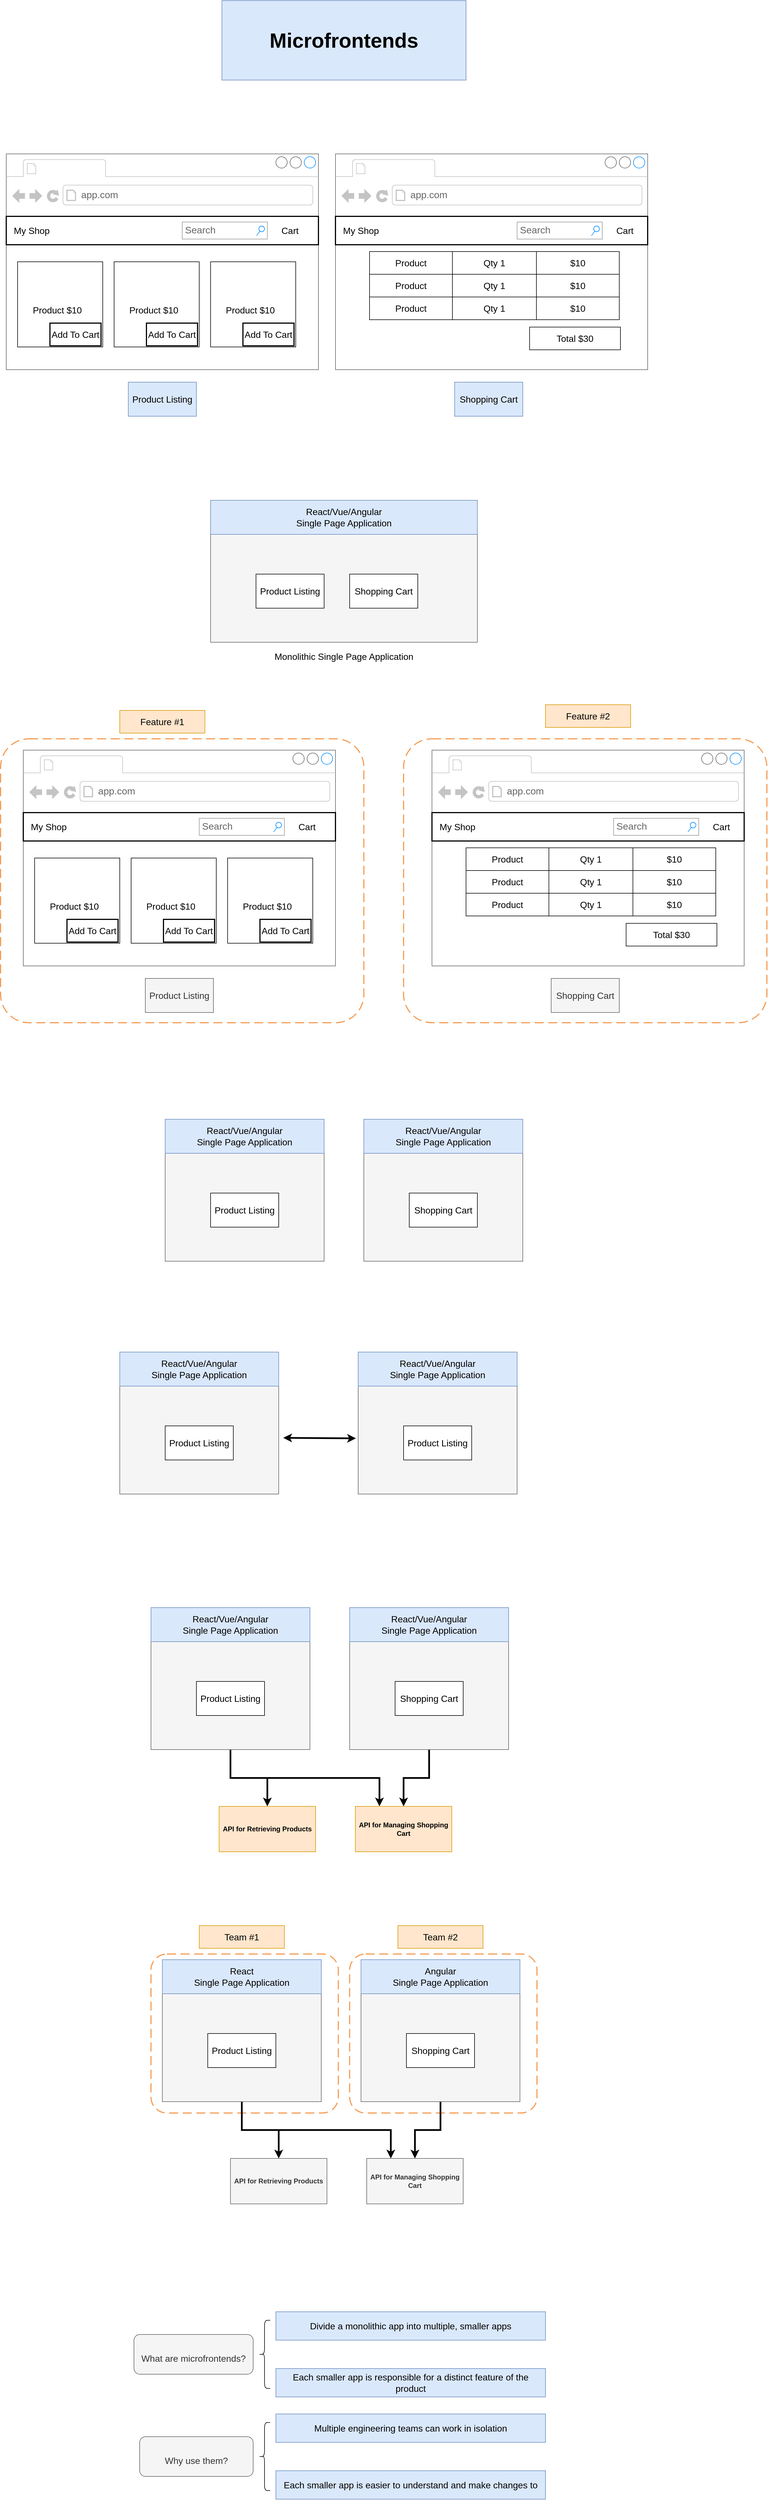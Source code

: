 <mxfile version="20.0.3" type="github" pages="3">
  <diagram id="g6RKDQYA-Vk4Fn31T3j-" name="What is Microfronted?">
    <mxGraphModel dx="1906" dy="588" grid="1" gridSize="10" guides="1" tooltips="1" connect="1" arrows="1" fold="1" page="1" pageScale="1" pageWidth="850" pageHeight="1100" math="0" shadow="0">
      <root>
        <mxCell id="0" />
        <mxCell id="1" parent="0" />
        <mxCell id="eyXX_2lCqIFubnWMRnf6-1" value="&lt;b&gt;&lt;font style=&quot;font-size: 36px;&quot;&gt;Microfrontends&lt;/font&gt;&lt;/b&gt;" style="rounded=0;whiteSpace=wrap;html=1;fillColor=#dae8fc;strokeColor=#6c8ebf;" vertex="1" parent="1">
          <mxGeometry x="-210" y="20" width="430" height="140" as="geometry" />
        </mxCell>
        <mxCell id="Rw_8Vj1gHQfU656Ji4pD-1" value="" style="strokeWidth=1;shadow=0;dashed=0;align=center;html=1;shape=mxgraph.mockup.containers.browserWindow;rSize=0;strokeColor=#666666;strokeColor2=#008cff;strokeColor3=#c4c4c4;mainText=,;recursiveResize=0;fontSize=36;" vertex="1" parent="1">
          <mxGeometry x="-590" y="290" width="550" height="380" as="geometry" />
        </mxCell>
        <mxCell id="Rw_8Vj1gHQfU656Ji4pD-2" value="" style="strokeWidth=1;shadow=0;dashed=0;align=center;html=1;shape=mxgraph.mockup.containers.anchor;fontSize=17;fontColor=#666666;align=left;" vertex="1" parent="Rw_8Vj1gHQfU656Ji4pD-1">
          <mxGeometry x="60" y="12" width="110" height="26" as="geometry" />
        </mxCell>
        <mxCell id="Rw_8Vj1gHQfU656Ji4pD-3" value="app.com" style="strokeWidth=1;shadow=0;dashed=0;align=center;html=1;shape=mxgraph.mockup.containers.anchor;rSize=0;fontSize=17;fontColor=#666666;align=left;" vertex="1" parent="Rw_8Vj1gHQfU656Ji4pD-1">
          <mxGeometry x="130" y="60" width="250" height="26" as="geometry" />
        </mxCell>
        <mxCell id="Rw_8Vj1gHQfU656Ji4pD-4" value="" style="rounded=0;whiteSpace=wrap;html=1;fontSize=16;gradientColor=none;strokeWidth=2;" vertex="1" parent="Rw_8Vj1gHQfU656Ji4pD-1">
          <mxGeometry y="110" width="550" height="50" as="geometry" />
        </mxCell>
        <mxCell id="Rw_8Vj1gHQfU656Ji4pD-5" value="Search" style="strokeWidth=1;shadow=0;dashed=0;align=center;html=1;shape=mxgraph.mockup.forms.searchBox;strokeColor=#999999;mainText=;strokeColor2=#008cff;fontColor=#666666;fontSize=17;align=left;spacingLeft=3;gradientColor=none;" vertex="1" parent="Rw_8Vj1gHQfU656Ji4pD-1">
          <mxGeometry x="310" y="120" width="150" height="30" as="geometry" />
        </mxCell>
        <mxCell id="Rw_8Vj1gHQfU656Ji4pD-6" value="My Shop" style="text;html=1;strokeColor=none;fillColor=none;align=center;verticalAlign=middle;whiteSpace=wrap;rounded=0;fontSize=16;" vertex="1" parent="Rw_8Vj1gHQfU656Ji4pD-1">
          <mxGeometry x="10" y="120" width="70" height="30" as="geometry" />
        </mxCell>
        <mxCell id="Rw_8Vj1gHQfU656Ji4pD-7" value="Cart" style="text;html=1;strokeColor=none;fillColor=none;align=center;verticalAlign=middle;whiteSpace=wrap;rounded=0;fontSize=16;" vertex="1" parent="Rw_8Vj1gHQfU656Ji4pD-1">
          <mxGeometry x="470" y="120" width="60" height="30" as="geometry" />
        </mxCell>
        <mxCell id="Rw_8Vj1gHQfU656Ji4pD-8" value="" style="whiteSpace=wrap;html=1;aspect=fixed;fontSize=16;strokeWidth=1;gradientColor=none;" vertex="1" parent="Rw_8Vj1gHQfU656Ji4pD-1">
          <mxGeometry x="20" y="190" width="150" height="150" as="geometry" />
        </mxCell>
        <mxCell id="Rw_8Vj1gHQfU656Ji4pD-9" value="" style="shape=image;html=1;verticalAlign=top;verticalLabelPosition=bottom;labelBackgroundColor=#ffffff;imageAspect=0;aspect=fixed;image=https://cdn4.iconfinder.com/data/icons/48-bubbles/48/18.Pictures-Day-128.png;fontSize=16;strokeWidth=1;gradientColor=none;" vertex="1" parent="Rw_8Vj1gHQfU656Ji4pD-1">
          <mxGeometry x="50" y="190" width="80" height="80" as="geometry" />
        </mxCell>
        <mxCell id="Rw_8Vj1gHQfU656Ji4pD-10" value="Add To Cart" style="rounded=0;whiteSpace=wrap;html=1;fontSize=16;strokeWidth=2;gradientColor=none;" vertex="1" parent="Rw_8Vj1gHQfU656Ji4pD-1">
          <mxGeometry x="77" y="298" width="90" height="40" as="geometry" />
        </mxCell>
        <mxCell id="Rw_8Vj1gHQfU656Ji4pD-11" value="Product $10" style="text;html=1;strokeColor=none;fillColor=none;align=center;verticalAlign=middle;whiteSpace=wrap;rounded=0;fontSize=16;" vertex="1" parent="Rw_8Vj1gHQfU656Ji4pD-1">
          <mxGeometry x="30" y="260" width="120" height="30" as="geometry" />
        </mxCell>
        <mxCell id="Rw_8Vj1gHQfU656Ji4pD-12" value="" style="whiteSpace=wrap;html=1;aspect=fixed;fontSize=16;strokeWidth=1;gradientColor=none;" vertex="1" parent="Rw_8Vj1gHQfU656Ji4pD-1">
          <mxGeometry x="190" y="190" width="150" height="150" as="geometry" />
        </mxCell>
        <mxCell id="Rw_8Vj1gHQfU656Ji4pD-13" value="" style="shape=image;html=1;verticalAlign=top;verticalLabelPosition=bottom;labelBackgroundColor=#ffffff;imageAspect=0;aspect=fixed;image=https://cdn4.iconfinder.com/data/icons/48-bubbles/48/18.Pictures-Day-128.png;fontSize=16;strokeWidth=1;gradientColor=none;" vertex="1" parent="Rw_8Vj1gHQfU656Ji4pD-1">
          <mxGeometry x="220" y="190" width="80" height="80" as="geometry" />
        </mxCell>
        <mxCell id="Rw_8Vj1gHQfU656Ji4pD-14" value="Add To Cart" style="rounded=0;whiteSpace=wrap;html=1;fontSize=16;strokeWidth=2;gradientColor=none;" vertex="1" parent="Rw_8Vj1gHQfU656Ji4pD-1">
          <mxGeometry x="247" y="298" width="90" height="40" as="geometry" />
        </mxCell>
        <mxCell id="Rw_8Vj1gHQfU656Ji4pD-15" value="Product $10" style="text;html=1;strokeColor=none;fillColor=none;align=center;verticalAlign=middle;whiteSpace=wrap;rounded=0;fontSize=16;" vertex="1" parent="Rw_8Vj1gHQfU656Ji4pD-1">
          <mxGeometry x="200" y="260" width="120" height="30" as="geometry" />
        </mxCell>
        <mxCell id="Rw_8Vj1gHQfU656Ji4pD-16" value="" style="whiteSpace=wrap;html=1;aspect=fixed;fontSize=16;strokeWidth=1;gradientColor=none;" vertex="1" parent="Rw_8Vj1gHQfU656Ji4pD-1">
          <mxGeometry x="360" y="190" width="150" height="150" as="geometry" />
        </mxCell>
        <mxCell id="Rw_8Vj1gHQfU656Ji4pD-17" value="" style="shape=image;html=1;verticalAlign=top;verticalLabelPosition=bottom;labelBackgroundColor=#ffffff;imageAspect=0;aspect=fixed;image=https://cdn4.iconfinder.com/data/icons/48-bubbles/48/18.Pictures-Day-128.png;fontSize=16;strokeWidth=1;gradientColor=none;" vertex="1" parent="Rw_8Vj1gHQfU656Ji4pD-1">
          <mxGeometry x="390" y="190" width="80" height="80" as="geometry" />
        </mxCell>
        <mxCell id="Rw_8Vj1gHQfU656Ji4pD-18" value="Add To Cart" style="rounded=0;whiteSpace=wrap;html=1;fontSize=16;strokeWidth=2;gradientColor=none;" vertex="1" parent="Rw_8Vj1gHQfU656Ji4pD-1">
          <mxGeometry x="417" y="298" width="90" height="40" as="geometry" />
        </mxCell>
        <mxCell id="Rw_8Vj1gHQfU656Ji4pD-19" value="Product $10" style="text;html=1;strokeColor=none;fillColor=none;align=center;verticalAlign=middle;whiteSpace=wrap;rounded=0;fontSize=16;" vertex="1" parent="Rw_8Vj1gHQfU656Ji4pD-1">
          <mxGeometry x="370" y="260" width="120" height="30" as="geometry" />
        </mxCell>
        <mxCell id="Rw_8Vj1gHQfU656Ji4pD-20" value="" style="strokeWidth=1;shadow=0;dashed=0;align=center;html=1;shape=mxgraph.mockup.containers.browserWindow;rSize=0;strokeColor=#666666;strokeColor2=#008cff;strokeColor3=#c4c4c4;mainText=,;recursiveResize=0;fontSize=36;" vertex="1" parent="1">
          <mxGeometry x="-10" y="290" width="550" height="380" as="geometry" />
        </mxCell>
        <mxCell id="Rw_8Vj1gHQfU656Ji4pD-21" value="" style="strokeWidth=1;shadow=0;dashed=0;align=center;html=1;shape=mxgraph.mockup.containers.anchor;fontSize=17;fontColor=#666666;align=left;" vertex="1" parent="Rw_8Vj1gHQfU656Ji4pD-20">
          <mxGeometry x="60" y="12" width="110" height="26" as="geometry" />
        </mxCell>
        <mxCell id="Rw_8Vj1gHQfU656Ji4pD-22" value="app.com" style="strokeWidth=1;shadow=0;dashed=0;align=center;html=1;shape=mxgraph.mockup.containers.anchor;rSize=0;fontSize=17;fontColor=#666666;align=left;" vertex="1" parent="Rw_8Vj1gHQfU656Ji4pD-20">
          <mxGeometry x="130" y="60" width="250" height="26" as="geometry" />
        </mxCell>
        <mxCell id="Rw_8Vj1gHQfU656Ji4pD-23" value="" style="shape=table;html=1;whiteSpace=wrap;startSize=0;container=1;collapsible=0;childLayout=tableLayout;fontSize=16;gradientColor=none;" vertex="1" parent="Rw_8Vj1gHQfU656Ji4pD-20">
          <mxGeometry x="60" y="172" width="440" height="120" as="geometry" />
        </mxCell>
        <mxCell id="Rw_8Vj1gHQfU656Ji4pD-24" value="" style="shape=tableRow;horizontal=0;startSize=0;swimlaneHead=0;swimlaneBody=0;top=0;left=0;bottom=0;right=0;collapsible=0;dropTarget=0;fillColor=none;points=[[0,0.5],[1,0.5]];portConstraint=eastwest;fontSize=16;" vertex="1" parent="Rw_8Vj1gHQfU656Ji4pD-23">
          <mxGeometry width="440" height="40" as="geometry" />
        </mxCell>
        <mxCell id="Rw_8Vj1gHQfU656Ji4pD-25" value="Product" style="shape=partialRectangle;html=1;whiteSpace=wrap;connectable=0;fillColor=none;top=0;left=0;bottom=0;right=0;overflow=hidden;fontSize=16;" vertex="1" parent="Rw_8Vj1gHQfU656Ji4pD-24">
          <mxGeometry width="146" height="40" as="geometry">
            <mxRectangle width="146" height="40" as="alternateBounds" />
          </mxGeometry>
        </mxCell>
        <mxCell id="Rw_8Vj1gHQfU656Ji4pD-26" value="Qty 1" style="shape=partialRectangle;html=1;whiteSpace=wrap;connectable=0;fillColor=none;top=0;left=0;bottom=0;right=0;overflow=hidden;fontSize=16;" vertex="1" parent="Rw_8Vj1gHQfU656Ji4pD-24">
          <mxGeometry x="146" width="148" height="40" as="geometry">
            <mxRectangle width="148" height="40" as="alternateBounds" />
          </mxGeometry>
        </mxCell>
        <mxCell id="Rw_8Vj1gHQfU656Ji4pD-27" value="$10" style="shape=partialRectangle;html=1;whiteSpace=wrap;connectable=0;fillColor=none;top=0;left=0;bottom=0;right=0;overflow=hidden;fontSize=16;" vertex="1" parent="Rw_8Vj1gHQfU656Ji4pD-24">
          <mxGeometry x="294" width="146" height="40" as="geometry">
            <mxRectangle width="146" height="40" as="alternateBounds" />
          </mxGeometry>
        </mxCell>
        <mxCell id="Rw_8Vj1gHQfU656Ji4pD-28" value="" style="shape=tableRow;horizontal=0;startSize=0;swimlaneHead=0;swimlaneBody=0;top=0;left=0;bottom=0;right=0;collapsible=0;dropTarget=0;fillColor=none;points=[[0,0.5],[1,0.5]];portConstraint=eastwest;fontSize=16;" vertex="1" parent="Rw_8Vj1gHQfU656Ji4pD-23">
          <mxGeometry y="40" width="440" height="40" as="geometry" />
        </mxCell>
        <mxCell id="Rw_8Vj1gHQfU656Ji4pD-29" value="Product" style="shape=partialRectangle;html=1;whiteSpace=wrap;connectable=0;fillColor=none;top=0;left=0;bottom=0;right=0;overflow=hidden;fontSize=16;" vertex="1" parent="Rw_8Vj1gHQfU656Ji4pD-28">
          <mxGeometry width="146" height="40" as="geometry">
            <mxRectangle width="146" height="40" as="alternateBounds" />
          </mxGeometry>
        </mxCell>
        <mxCell id="Rw_8Vj1gHQfU656Ji4pD-30" value="Qty 1" style="shape=partialRectangle;html=1;whiteSpace=wrap;connectable=0;fillColor=none;top=0;left=0;bottom=0;right=0;overflow=hidden;fontSize=16;" vertex="1" parent="Rw_8Vj1gHQfU656Ji4pD-28">
          <mxGeometry x="146" width="148" height="40" as="geometry">
            <mxRectangle width="148" height="40" as="alternateBounds" />
          </mxGeometry>
        </mxCell>
        <mxCell id="Rw_8Vj1gHQfU656Ji4pD-31" value="$10" style="shape=partialRectangle;html=1;whiteSpace=wrap;connectable=0;fillColor=none;top=0;left=0;bottom=0;right=0;overflow=hidden;fontSize=16;" vertex="1" parent="Rw_8Vj1gHQfU656Ji4pD-28">
          <mxGeometry x="294" width="146" height="40" as="geometry">
            <mxRectangle width="146" height="40" as="alternateBounds" />
          </mxGeometry>
        </mxCell>
        <mxCell id="Rw_8Vj1gHQfU656Ji4pD-32" value="" style="shape=tableRow;horizontal=0;startSize=0;swimlaneHead=0;swimlaneBody=0;top=0;left=0;bottom=0;right=0;collapsible=0;dropTarget=0;fillColor=none;points=[[0,0.5],[1,0.5]];portConstraint=eastwest;fontSize=16;" vertex="1" parent="Rw_8Vj1gHQfU656Ji4pD-23">
          <mxGeometry y="80" width="440" height="40" as="geometry" />
        </mxCell>
        <mxCell id="Rw_8Vj1gHQfU656Ji4pD-33" value="Product" style="shape=partialRectangle;html=1;whiteSpace=wrap;connectable=0;fillColor=none;top=0;left=0;bottom=0;right=0;overflow=hidden;fontSize=16;" vertex="1" parent="Rw_8Vj1gHQfU656Ji4pD-32">
          <mxGeometry width="146" height="40" as="geometry">
            <mxRectangle width="146" height="40" as="alternateBounds" />
          </mxGeometry>
        </mxCell>
        <mxCell id="Rw_8Vj1gHQfU656Ji4pD-34" value="Qty 1" style="shape=partialRectangle;html=1;whiteSpace=wrap;connectable=0;fillColor=none;top=0;left=0;bottom=0;right=0;overflow=hidden;fontSize=16;" vertex="1" parent="Rw_8Vj1gHQfU656Ji4pD-32">
          <mxGeometry x="146" width="148" height="40" as="geometry">
            <mxRectangle width="148" height="40" as="alternateBounds" />
          </mxGeometry>
        </mxCell>
        <mxCell id="Rw_8Vj1gHQfU656Ji4pD-35" value="$10" style="shape=partialRectangle;html=1;whiteSpace=wrap;connectable=0;fillColor=none;top=0;left=0;bottom=0;right=0;overflow=hidden;pointerEvents=1;fontSize=16;" vertex="1" parent="Rw_8Vj1gHQfU656Ji4pD-32">
          <mxGeometry x="294" width="146" height="40" as="geometry">
            <mxRectangle width="146" height="40" as="alternateBounds" />
          </mxGeometry>
        </mxCell>
        <mxCell id="Rw_8Vj1gHQfU656Ji4pD-36" value="" style="rounded=0;whiteSpace=wrap;html=1;fontSize=16;gradientColor=none;strokeWidth=2;" vertex="1" parent="Rw_8Vj1gHQfU656Ji4pD-20">
          <mxGeometry y="110" width="550" height="50" as="geometry" />
        </mxCell>
        <mxCell id="Rw_8Vj1gHQfU656Ji4pD-37" value="Search" style="strokeWidth=1;shadow=0;dashed=0;align=center;html=1;shape=mxgraph.mockup.forms.searchBox;strokeColor=#999999;mainText=;strokeColor2=#008cff;fontColor=#666666;fontSize=17;align=left;spacingLeft=3;gradientColor=none;" vertex="1" parent="Rw_8Vj1gHQfU656Ji4pD-20">
          <mxGeometry x="320" y="120" width="150" height="30" as="geometry" />
        </mxCell>
        <mxCell id="Rw_8Vj1gHQfU656Ji4pD-38" value="Cart" style="text;html=1;strokeColor=none;fillColor=none;align=center;verticalAlign=middle;whiteSpace=wrap;rounded=0;fontSize=16;" vertex="1" parent="Rw_8Vj1gHQfU656Ji4pD-20">
          <mxGeometry x="480" y="120" width="60" height="30" as="geometry" />
        </mxCell>
        <mxCell id="Rw_8Vj1gHQfU656Ji4pD-39" value="My Shop" style="text;html=1;strokeColor=none;fillColor=none;align=center;verticalAlign=middle;whiteSpace=wrap;rounded=0;fontSize=16;" vertex="1" parent="Rw_8Vj1gHQfU656Ji4pD-20">
          <mxGeometry x="10" y="120" width="70" height="30" as="geometry" />
        </mxCell>
        <mxCell id="Rw_8Vj1gHQfU656Ji4pD-40" value="Product Listing" style="rounded=0;whiteSpace=wrap;html=1;fontSize=16;fillColor=#dae8fc;strokeColor=#6c8ebf;gradientColor=none;" vertex="1" parent="1">
          <mxGeometry x="-375" y="692" width="120" height="60" as="geometry" />
        </mxCell>
        <mxCell id="Rw_8Vj1gHQfU656Ji4pD-41" value="Shopping Cart" style="rounded=0;whiteSpace=wrap;html=1;fontSize=16;fillColor=#dae8fc;strokeColor=#6c8ebf;" vertex="1" parent="1">
          <mxGeometry x="200" y="692" width="120" height="60" as="geometry" />
        </mxCell>
        <mxCell id="Rw_8Vj1gHQfU656Ji4pD-42" value="Total $30" style="rounded=0;whiteSpace=wrap;html=1;fontSize=16;gradientColor=none;" vertex="1" parent="1">
          <mxGeometry x="332" y="595" width="160" height="40" as="geometry" />
        </mxCell>
        <mxCell id="Lv5x1cQ6zhMbygkSqeRD-1" value="" style="rounded=0;whiteSpace=wrap;html=1;fontSize=16;strokeWidth=1;fillColor=#f5f5f5;fontColor=#333333;strokeColor=#666666;" vertex="1" parent="1">
          <mxGeometry x="-230" y="960" width="470" height="190" as="geometry" />
        </mxCell>
        <mxCell id="Lv5x1cQ6zhMbygkSqeRD-2" value="React/Vue/Angular&lt;br&gt;Single Page Application" style="rounded=0;whiteSpace=wrap;html=1;fontSize=16;strokeWidth=1;fillColor=#dae8fc;strokeColor=#6c8ebf;" vertex="1" parent="1">
          <mxGeometry x="-230" y="900" width="470" height="60" as="geometry" />
        </mxCell>
        <mxCell id="Lv5x1cQ6zhMbygkSqeRD-3" value="Product Listing" style="rounded=0;whiteSpace=wrap;html=1;fontSize=16;strokeWidth=1;gradientColor=none;" vertex="1" parent="1">
          <mxGeometry x="-150" y="1030" width="120" height="60" as="geometry" />
        </mxCell>
        <mxCell id="Lv5x1cQ6zhMbygkSqeRD-4" value="Shopping Cart" style="rounded=0;whiteSpace=wrap;html=1;fontSize=16;strokeWidth=1;gradientColor=none;" vertex="1" parent="1">
          <mxGeometry x="15" y="1030" width="120" height="60" as="geometry" />
        </mxCell>
        <mxCell id="Lv5x1cQ6zhMbygkSqeRD-5" value="Monolithic Single Page Application" style="text;html=1;strokeColor=none;fillColor=none;align=center;verticalAlign=middle;whiteSpace=wrap;rounded=0;fontSize=16;" vertex="1" parent="1">
          <mxGeometry x="-130" y="1160" width="270" height="30" as="geometry" />
        </mxCell>
        <mxCell id="tJJKQqOgeEeBvfrPEuqw-1" value="" style="strokeWidth=1;shadow=0;dashed=0;align=center;html=1;shape=mxgraph.mockup.containers.browserWindow;rSize=0;strokeColor=#666666;strokeColor2=#008cff;strokeColor3=#c4c4c4;mainText=,;recursiveResize=0;fontSize=36;" vertex="1" parent="1">
          <mxGeometry x="-560" y="1340" width="550" height="380" as="geometry" />
        </mxCell>
        <mxCell id="tJJKQqOgeEeBvfrPEuqw-2" value="" style="strokeWidth=1;shadow=0;dashed=0;align=center;html=1;shape=mxgraph.mockup.containers.anchor;fontSize=17;fontColor=#666666;align=left;" vertex="1" parent="tJJKQqOgeEeBvfrPEuqw-1">
          <mxGeometry x="60" y="12" width="110" height="26" as="geometry" />
        </mxCell>
        <mxCell id="tJJKQqOgeEeBvfrPEuqw-3" value="app.com" style="strokeWidth=1;shadow=0;dashed=0;align=center;html=1;shape=mxgraph.mockup.containers.anchor;rSize=0;fontSize=17;fontColor=#666666;align=left;" vertex="1" parent="tJJKQqOgeEeBvfrPEuqw-1">
          <mxGeometry x="130" y="60" width="250" height="26" as="geometry" />
        </mxCell>
        <mxCell id="tJJKQqOgeEeBvfrPEuqw-4" value="" style="rounded=0;whiteSpace=wrap;html=1;fontSize=16;gradientColor=none;strokeWidth=2;" vertex="1" parent="tJJKQqOgeEeBvfrPEuqw-1">
          <mxGeometry y="110" width="550" height="50" as="geometry" />
        </mxCell>
        <mxCell id="tJJKQqOgeEeBvfrPEuqw-5" value="Search" style="strokeWidth=1;shadow=0;dashed=0;align=center;html=1;shape=mxgraph.mockup.forms.searchBox;strokeColor=#999999;mainText=;strokeColor2=#008cff;fontColor=#666666;fontSize=17;align=left;spacingLeft=3;gradientColor=none;" vertex="1" parent="tJJKQqOgeEeBvfrPEuqw-1">
          <mxGeometry x="310" y="120" width="150" height="30" as="geometry" />
        </mxCell>
        <mxCell id="tJJKQqOgeEeBvfrPEuqw-6" value="My Shop" style="text;html=1;strokeColor=none;fillColor=none;align=center;verticalAlign=middle;whiteSpace=wrap;rounded=0;fontSize=16;" vertex="1" parent="tJJKQqOgeEeBvfrPEuqw-1">
          <mxGeometry x="10" y="120" width="70" height="30" as="geometry" />
        </mxCell>
        <mxCell id="tJJKQqOgeEeBvfrPEuqw-7" value="Cart" style="text;html=1;strokeColor=none;fillColor=none;align=center;verticalAlign=middle;whiteSpace=wrap;rounded=0;fontSize=16;" vertex="1" parent="tJJKQqOgeEeBvfrPEuqw-1">
          <mxGeometry x="470" y="120" width="60" height="30" as="geometry" />
        </mxCell>
        <mxCell id="tJJKQqOgeEeBvfrPEuqw-8" value="" style="whiteSpace=wrap;html=1;aspect=fixed;fontSize=16;strokeWidth=1;gradientColor=none;" vertex="1" parent="tJJKQqOgeEeBvfrPEuqw-1">
          <mxGeometry x="20" y="190" width="150" height="150" as="geometry" />
        </mxCell>
        <mxCell id="tJJKQqOgeEeBvfrPEuqw-9" value="" style="shape=image;html=1;verticalAlign=top;verticalLabelPosition=bottom;labelBackgroundColor=#ffffff;imageAspect=0;aspect=fixed;image=https://cdn4.iconfinder.com/data/icons/48-bubbles/48/18.Pictures-Day-128.png;fontSize=16;strokeWidth=1;gradientColor=none;" vertex="1" parent="tJJKQqOgeEeBvfrPEuqw-1">
          <mxGeometry x="50" y="190" width="80" height="80" as="geometry" />
        </mxCell>
        <mxCell id="tJJKQqOgeEeBvfrPEuqw-10" value="Add To Cart" style="rounded=0;whiteSpace=wrap;html=1;fontSize=16;strokeWidth=2;gradientColor=none;" vertex="1" parent="tJJKQqOgeEeBvfrPEuqw-1">
          <mxGeometry x="77" y="298" width="90" height="40" as="geometry" />
        </mxCell>
        <mxCell id="tJJKQqOgeEeBvfrPEuqw-11" value="Product $10" style="text;html=1;strokeColor=none;fillColor=none;align=center;verticalAlign=middle;whiteSpace=wrap;rounded=0;fontSize=16;" vertex="1" parent="tJJKQqOgeEeBvfrPEuqw-1">
          <mxGeometry x="30" y="260" width="120" height="30" as="geometry" />
        </mxCell>
        <mxCell id="tJJKQqOgeEeBvfrPEuqw-12" value="" style="whiteSpace=wrap;html=1;aspect=fixed;fontSize=16;strokeWidth=1;gradientColor=none;" vertex="1" parent="tJJKQqOgeEeBvfrPEuqw-1">
          <mxGeometry x="190" y="190" width="150" height="150" as="geometry" />
        </mxCell>
        <mxCell id="tJJKQqOgeEeBvfrPEuqw-13" value="" style="shape=image;html=1;verticalAlign=top;verticalLabelPosition=bottom;labelBackgroundColor=#ffffff;imageAspect=0;aspect=fixed;image=https://cdn4.iconfinder.com/data/icons/48-bubbles/48/18.Pictures-Day-128.png;fontSize=16;strokeWidth=1;gradientColor=none;" vertex="1" parent="tJJKQqOgeEeBvfrPEuqw-1">
          <mxGeometry x="220" y="190" width="80" height="80" as="geometry" />
        </mxCell>
        <mxCell id="tJJKQqOgeEeBvfrPEuqw-14" value="Add To Cart" style="rounded=0;whiteSpace=wrap;html=1;fontSize=16;strokeWidth=2;gradientColor=none;" vertex="1" parent="tJJKQqOgeEeBvfrPEuqw-1">
          <mxGeometry x="247" y="298" width="90" height="40" as="geometry" />
        </mxCell>
        <mxCell id="tJJKQqOgeEeBvfrPEuqw-15" value="Product $10" style="text;html=1;strokeColor=none;fillColor=none;align=center;verticalAlign=middle;whiteSpace=wrap;rounded=0;fontSize=16;" vertex="1" parent="tJJKQqOgeEeBvfrPEuqw-1">
          <mxGeometry x="200" y="260" width="120" height="30" as="geometry" />
        </mxCell>
        <mxCell id="tJJKQqOgeEeBvfrPEuqw-16" value="" style="whiteSpace=wrap;html=1;aspect=fixed;fontSize=16;strokeWidth=1;gradientColor=none;" vertex="1" parent="tJJKQqOgeEeBvfrPEuqw-1">
          <mxGeometry x="360" y="190" width="150" height="150" as="geometry" />
        </mxCell>
        <mxCell id="tJJKQqOgeEeBvfrPEuqw-17" value="" style="shape=image;html=1;verticalAlign=top;verticalLabelPosition=bottom;labelBackgroundColor=#ffffff;imageAspect=0;aspect=fixed;image=https://cdn4.iconfinder.com/data/icons/48-bubbles/48/18.Pictures-Day-128.png;fontSize=16;strokeWidth=1;gradientColor=none;" vertex="1" parent="tJJKQqOgeEeBvfrPEuqw-1">
          <mxGeometry x="390" y="190" width="80" height="80" as="geometry" />
        </mxCell>
        <mxCell id="tJJKQqOgeEeBvfrPEuqw-18" value="Add To Cart" style="rounded=0;whiteSpace=wrap;html=1;fontSize=16;strokeWidth=2;gradientColor=none;" vertex="1" parent="tJJKQqOgeEeBvfrPEuqw-1">
          <mxGeometry x="417" y="298" width="90" height="40" as="geometry" />
        </mxCell>
        <mxCell id="tJJKQqOgeEeBvfrPEuqw-19" value="Product $10" style="text;html=1;strokeColor=none;fillColor=none;align=center;verticalAlign=middle;whiteSpace=wrap;rounded=0;fontSize=16;" vertex="1" parent="tJJKQqOgeEeBvfrPEuqw-1">
          <mxGeometry x="370" y="260" width="120" height="30" as="geometry" />
        </mxCell>
        <mxCell id="tJJKQqOgeEeBvfrPEuqw-20" value="" style="strokeWidth=1;shadow=0;dashed=0;align=center;html=1;shape=mxgraph.mockup.containers.browserWindow;rSize=0;strokeColor=#666666;strokeColor2=#008cff;strokeColor3=#c4c4c4;mainText=,;recursiveResize=0;fontSize=36;" vertex="1" parent="1">
          <mxGeometry x="160" y="1340" width="550" height="380" as="geometry" />
        </mxCell>
        <mxCell id="tJJKQqOgeEeBvfrPEuqw-21" value="" style="strokeWidth=1;shadow=0;dashed=0;align=center;html=1;shape=mxgraph.mockup.containers.anchor;fontSize=17;fontColor=#666666;align=left;" vertex="1" parent="tJJKQqOgeEeBvfrPEuqw-20">
          <mxGeometry x="60" y="12" width="110" height="26" as="geometry" />
        </mxCell>
        <mxCell id="tJJKQqOgeEeBvfrPEuqw-22" value="app.com" style="strokeWidth=1;shadow=0;dashed=0;align=center;html=1;shape=mxgraph.mockup.containers.anchor;rSize=0;fontSize=17;fontColor=#666666;align=left;" vertex="1" parent="tJJKQqOgeEeBvfrPEuqw-20">
          <mxGeometry x="130" y="60" width="250" height="26" as="geometry" />
        </mxCell>
        <mxCell id="tJJKQqOgeEeBvfrPEuqw-23" value="" style="shape=table;html=1;whiteSpace=wrap;startSize=0;container=1;collapsible=0;childLayout=tableLayout;fontSize=16;gradientColor=none;" vertex="1" parent="tJJKQqOgeEeBvfrPEuqw-20">
          <mxGeometry x="60" y="172" width="440" height="120" as="geometry" />
        </mxCell>
        <mxCell id="tJJKQqOgeEeBvfrPEuqw-24" value="" style="shape=tableRow;horizontal=0;startSize=0;swimlaneHead=0;swimlaneBody=0;top=0;left=0;bottom=0;right=0;collapsible=0;dropTarget=0;fillColor=none;points=[[0,0.5],[1,0.5]];portConstraint=eastwest;fontSize=16;" vertex="1" parent="tJJKQqOgeEeBvfrPEuqw-23">
          <mxGeometry width="440" height="40" as="geometry" />
        </mxCell>
        <mxCell id="tJJKQqOgeEeBvfrPEuqw-25" value="Product" style="shape=partialRectangle;html=1;whiteSpace=wrap;connectable=0;fillColor=none;top=0;left=0;bottom=0;right=0;overflow=hidden;fontSize=16;" vertex="1" parent="tJJKQqOgeEeBvfrPEuqw-24">
          <mxGeometry width="146" height="40" as="geometry">
            <mxRectangle width="146" height="40" as="alternateBounds" />
          </mxGeometry>
        </mxCell>
        <mxCell id="tJJKQqOgeEeBvfrPEuqw-26" value="Qty 1" style="shape=partialRectangle;html=1;whiteSpace=wrap;connectable=0;fillColor=none;top=0;left=0;bottom=0;right=0;overflow=hidden;fontSize=16;" vertex="1" parent="tJJKQqOgeEeBvfrPEuqw-24">
          <mxGeometry x="146" width="148" height="40" as="geometry">
            <mxRectangle width="148" height="40" as="alternateBounds" />
          </mxGeometry>
        </mxCell>
        <mxCell id="tJJKQqOgeEeBvfrPEuqw-27" value="$10" style="shape=partialRectangle;html=1;whiteSpace=wrap;connectable=0;fillColor=none;top=0;left=0;bottom=0;right=0;overflow=hidden;fontSize=16;" vertex="1" parent="tJJKQqOgeEeBvfrPEuqw-24">
          <mxGeometry x="294" width="146" height="40" as="geometry">
            <mxRectangle width="146" height="40" as="alternateBounds" />
          </mxGeometry>
        </mxCell>
        <mxCell id="tJJKQqOgeEeBvfrPEuqw-28" value="" style="shape=tableRow;horizontal=0;startSize=0;swimlaneHead=0;swimlaneBody=0;top=0;left=0;bottom=0;right=0;collapsible=0;dropTarget=0;fillColor=none;points=[[0,0.5],[1,0.5]];portConstraint=eastwest;fontSize=16;" vertex="1" parent="tJJKQqOgeEeBvfrPEuqw-23">
          <mxGeometry y="40" width="440" height="40" as="geometry" />
        </mxCell>
        <mxCell id="tJJKQqOgeEeBvfrPEuqw-29" value="Product" style="shape=partialRectangle;html=1;whiteSpace=wrap;connectable=0;fillColor=none;top=0;left=0;bottom=0;right=0;overflow=hidden;fontSize=16;" vertex="1" parent="tJJKQqOgeEeBvfrPEuqw-28">
          <mxGeometry width="146" height="40" as="geometry">
            <mxRectangle width="146" height="40" as="alternateBounds" />
          </mxGeometry>
        </mxCell>
        <mxCell id="tJJKQqOgeEeBvfrPEuqw-30" value="Qty 1" style="shape=partialRectangle;html=1;whiteSpace=wrap;connectable=0;fillColor=none;top=0;left=0;bottom=0;right=0;overflow=hidden;fontSize=16;" vertex="1" parent="tJJKQqOgeEeBvfrPEuqw-28">
          <mxGeometry x="146" width="148" height="40" as="geometry">
            <mxRectangle width="148" height="40" as="alternateBounds" />
          </mxGeometry>
        </mxCell>
        <mxCell id="tJJKQqOgeEeBvfrPEuqw-31" value="$10" style="shape=partialRectangle;html=1;whiteSpace=wrap;connectable=0;fillColor=none;top=0;left=0;bottom=0;right=0;overflow=hidden;fontSize=16;" vertex="1" parent="tJJKQqOgeEeBvfrPEuqw-28">
          <mxGeometry x="294" width="146" height="40" as="geometry">
            <mxRectangle width="146" height="40" as="alternateBounds" />
          </mxGeometry>
        </mxCell>
        <mxCell id="tJJKQqOgeEeBvfrPEuqw-32" value="" style="shape=tableRow;horizontal=0;startSize=0;swimlaneHead=0;swimlaneBody=0;top=0;left=0;bottom=0;right=0;collapsible=0;dropTarget=0;fillColor=none;points=[[0,0.5],[1,0.5]];portConstraint=eastwest;fontSize=16;" vertex="1" parent="tJJKQqOgeEeBvfrPEuqw-23">
          <mxGeometry y="80" width="440" height="40" as="geometry" />
        </mxCell>
        <mxCell id="tJJKQqOgeEeBvfrPEuqw-33" value="Product" style="shape=partialRectangle;html=1;whiteSpace=wrap;connectable=0;fillColor=none;top=0;left=0;bottom=0;right=0;overflow=hidden;fontSize=16;" vertex="1" parent="tJJKQqOgeEeBvfrPEuqw-32">
          <mxGeometry width="146" height="40" as="geometry">
            <mxRectangle width="146" height="40" as="alternateBounds" />
          </mxGeometry>
        </mxCell>
        <mxCell id="tJJKQqOgeEeBvfrPEuqw-34" value="Qty 1" style="shape=partialRectangle;html=1;whiteSpace=wrap;connectable=0;fillColor=none;top=0;left=0;bottom=0;right=0;overflow=hidden;fontSize=16;" vertex="1" parent="tJJKQqOgeEeBvfrPEuqw-32">
          <mxGeometry x="146" width="148" height="40" as="geometry">
            <mxRectangle width="148" height="40" as="alternateBounds" />
          </mxGeometry>
        </mxCell>
        <mxCell id="tJJKQqOgeEeBvfrPEuqw-35" value="$10" style="shape=partialRectangle;html=1;whiteSpace=wrap;connectable=0;fillColor=none;top=0;left=0;bottom=0;right=0;overflow=hidden;pointerEvents=1;fontSize=16;" vertex="1" parent="tJJKQqOgeEeBvfrPEuqw-32">
          <mxGeometry x="294" width="146" height="40" as="geometry">
            <mxRectangle width="146" height="40" as="alternateBounds" />
          </mxGeometry>
        </mxCell>
        <mxCell id="tJJKQqOgeEeBvfrPEuqw-36" value="" style="rounded=0;whiteSpace=wrap;html=1;fontSize=16;gradientColor=none;strokeWidth=2;" vertex="1" parent="tJJKQqOgeEeBvfrPEuqw-20">
          <mxGeometry y="110" width="550" height="50" as="geometry" />
        </mxCell>
        <mxCell id="tJJKQqOgeEeBvfrPEuqw-37" value="Search" style="strokeWidth=1;shadow=0;dashed=0;align=center;html=1;shape=mxgraph.mockup.forms.searchBox;strokeColor=#999999;mainText=;strokeColor2=#008cff;fontColor=#666666;fontSize=17;align=left;spacingLeft=3;gradientColor=none;" vertex="1" parent="tJJKQqOgeEeBvfrPEuqw-20">
          <mxGeometry x="320" y="120" width="150" height="30" as="geometry" />
        </mxCell>
        <mxCell id="tJJKQqOgeEeBvfrPEuqw-38" value="Cart" style="text;html=1;strokeColor=none;fillColor=none;align=center;verticalAlign=middle;whiteSpace=wrap;rounded=0;fontSize=16;" vertex="1" parent="tJJKQqOgeEeBvfrPEuqw-20">
          <mxGeometry x="480" y="120" width="60" height="30" as="geometry" />
        </mxCell>
        <mxCell id="tJJKQqOgeEeBvfrPEuqw-39" value="My Shop" style="text;html=1;strokeColor=none;fillColor=none;align=center;verticalAlign=middle;whiteSpace=wrap;rounded=0;fontSize=16;" vertex="1" parent="tJJKQqOgeEeBvfrPEuqw-20">
          <mxGeometry x="10" y="120" width="70" height="30" as="geometry" />
        </mxCell>
        <mxCell id="tJJKQqOgeEeBvfrPEuqw-40" value="Product Listing" style="rounded=0;whiteSpace=wrap;html=1;fontSize=16;fillColor=#f5f5f5;strokeColor=#666666;fontColor=#333333;" vertex="1" parent="1">
          <mxGeometry x="-345" y="1742" width="120" height="60" as="geometry" />
        </mxCell>
        <mxCell id="tJJKQqOgeEeBvfrPEuqw-41" value="Shopping Cart" style="rounded=0;whiteSpace=wrap;html=1;fontSize=16;fillColor=#f5f5f5;strokeColor=#666666;fontColor=#333333;" vertex="1" parent="1">
          <mxGeometry x="370" y="1742" width="120" height="60" as="geometry" />
        </mxCell>
        <mxCell id="tJJKQqOgeEeBvfrPEuqw-42" value="Total $30" style="rounded=0;whiteSpace=wrap;html=1;fontSize=16;gradientColor=none;" vertex="1" parent="1">
          <mxGeometry x="502" y="1645" width="160" height="40" as="geometry" />
        </mxCell>
        <mxCell id="tJJKQqOgeEeBvfrPEuqw-43" value="" style="rounded=1;arcSize=10;dashed=1;strokeColor=#F59D56;fillColor=none;gradientColor=none;dashPattern=8 4;strokeWidth=2;fontSize=16;" vertex="1" parent="1">
          <mxGeometry x="-600" y="1320" width="640" height="500" as="geometry" />
        </mxCell>
        <mxCell id="tJJKQqOgeEeBvfrPEuqw-44" value="" style="rounded=1;arcSize=10;dashed=1;strokeColor=#F59D56;fillColor=none;gradientColor=none;dashPattern=8 4;strokeWidth=2;fontSize=16;" vertex="1" parent="1">
          <mxGeometry x="110" y="1320" width="640" height="500" as="geometry" />
        </mxCell>
        <mxCell id="tJJKQqOgeEeBvfrPEuqw-45" value="Feature #1" style="rounded=0;whiteSpace=wrap;html=1;fontSize=16;strokeWidth=1;fillColor=#ffe6cc;strokeColor=#d79b00;" vertex="1" parent="1">
          <mxGeometry x="-390" y="1270" width="150" height="40" as="geometry" />
        </mxCell>
        <mxCell id="tJJKQqOgeEeBvfrPEuqw-46" value="Feature #2" style="rounded=0;whiteSpace=wrap;html=1;fontSize=16;strokeWidth=1;fillColor=#ffe6cc;strokeColor=#d79b00;" vertex="1" parent="1">
          <mxGeometry x="360" y="1260" width="150" height="40" as="geometry" />
        </mxCell>
        <mxCell id="FpA_YOu8RKT-hZttfD21-1" value="" style="rounded=0;whiteSpace=wrap;html=1;fontSize=16;strokeWidth=1;fillColor=#f5f5f5;fontColor=#333333;strokeColor=#666666;" vertex="1" parent="1">
          <mxGeometry x="-310" y="2050" width="280" height="190" as="geometry" />
        </mxCell>
        <mxCell id="FpA_YOu8RKT-hZttfD21-2" value="React/Vue/Angular&lt;br&gt;Single Page Application" style="rounded=0;whiteSpace=wrap;html=1;fontSize=16;strokeWidth=1;fillColor=#dae8fc;strokeColor=#6c8ebf;" vertex="1" parent="1">
          <mxGeometry x="-310" y="1990" width="280" height="60" as="geometry" />
        </mxCell>
        <mxCell id="FpA_YOu8RKT-hZttfD21-3" value="Product Listing" style="rounded=0;whiteSpace=wrap;html=1;fontSize=16;strokeWidth=1;gradientColor=none;" vertex="1" parent="1">
          <mxGeometry x="-230" y="2120" width="120" height="60" as="geometry" />
        </mxCell>
        <mxCell id="FpA_YOu8RKT-hZttfD21-4" value="" style="rounded=0;whiteSpace=wrap;html=1;fontSize=16;strokeWidth=1;fillColor=#f5f5f5;fontColor=#333333;strokeColor=#666666;" vertex="1" parent="1">
          <mxGeometry x="40" y="2050" width="280" height="190" as="geometry" />
        </mxCell>
        <mxCell id="FpA_YOu8RKT-hZttfD21-5" value="React/Vue/Angular&lt;br&gt;Single Page Application" style="rounded=0;whiteSpace=wrap;html=1;fontSize=16;strokeWidth=1;fillColor=#dae8fc;strokeColor=#6c8ebf;" vertex="1" parent="1">
          <mxGeometry x="40" y="1990" width="280" height="60" as="geometry" />
        </mxCell>
        <mxCell id="FpA_YOu8RKT-hZttfD21-6" value="Shopping Cart" style="rounded=0;whiteSpace=wrap;html=1;fontSize=16;strokeWidth=1;gradientColor=none;" vertex="1" parent="1">
          <mxGeometry x="120" y="2120" width="120" height="60" as="geometry" />
        </mxCell>
        <mxCell id="bA2JAAnu9bOnPysTuR4E-1" value="" style="rounded=0;whiteSpace=wrap;html=1;fontSize=16;strokeWidth=1;fillColor=#f5f5f5;fontColor=#333333;strokeColor=#666666;" vertex="1" parent="1">
          <mxGeometry x="-390" y="2460" width="280" height="190" as="geometry" />
        </mxCell>
        <mxCell id="bA2JAAnu9bOnPysTuR4E-2" value="React/Vue/Angular&lt;br&gt;Single Page Application" style="rounded=0;whiteSpace=wrap;html=1;fontSize=16;strokeWidth=1;fillColor=#dae8fc;strokeColor=#6c8ebf;" vertex="1" parent="1">
          <mxGeometry x="-390" y="2400" width="280" height="60" as="geometry" />
        </mxCell>
        <mxCell id="bA2JAAnu9bOnPysTuR4E-3" value="Product Listing" style="rounded=0;whiteSpace=wrap;html=1;fontSize=16;strokeWidth=1;gradientColor=none;" vertex="1" parent="1">
          <mxGeometry x="-310" y="2530" width="120" height="60" as="geometry" />
        </mxCell>
        <mxCell id="bA2JAAnu9bOnPysTuR4E-4" value="" style="rounded=0;whiteSpace=wrap;html=1;fontSize=16;strokeWidth=1;fillColor=#f5f5f5;fontColor=#333333;strokeColor=#666666;" vertex="1" parent="1">
          <mxGeometry x="30" y="2460" width="280" height="190" as="geometry" />
        </mxCell>
        <mxCell id="bA2JAAnu9bOnPysTuR4E-5" value="React/Vue/Angular&lt;br&gt;Single Page Application" style="rounded=0;whiteSpace=wrap;html=1;fontSize=16;strokeWidth=1;fillColor=#dae8fc;strokeColor=#6c8ebf;" vertex="1" parent="1">
          <mxGeometry x="30" y="2400" width="280" height="60" as="geometry" />
        </mxCell>
        <mxCell id="bA2JAAnu9bOnPysTuR4E-6" value="Product Listing" style="rounded=0;whiteSpace=wrap;html=1;fontSize=16;strokeWidth=1;gradientColor=none;" vertex="1" parent="1">
          <mxGeometry x="110" y="2530" width="120" height="60" as="geometry" />
        </mxCell>
        <mxCell id="bA2JAAnu9bOnPysTuR4E-7" value="" style="endArrow=classic;startArrow=classic;html=1;rounded=0;fontSize=16;entryX=-0.007;entryY=0.321;entryDx=0;entryDy=0;entryPerimeter=0;strokeWidth=3;" edge="1" parent="1">
          <mxGeometry width="50" height="50" relative="1" as="geometry">
            <mxPoint x="-102" y="2551" as="sourcePoint" />
            <mxPoint x="26.04" y="2551.99" as="targetPoint" />
          </mxGeometry>
        </mxCell>
        <mxCell id="bA2JAAnu9bOnPysTuR4E-8" value="" style="shape=image;html=1;verticalAlign=top;verticalLabelPosition=bottom;labelBackgroundColor=#ffffff;imageAspect=0;aspect=fixed;image=https://cdn3.iconfinder.com/data/icons/flat-actions-icons-9/792/Close_Icon-128.png;fontSize=16;fontColor=#FF3333;strokeWidth=1;gradientColor=none;" vertex="1" parent="1">
          <mxGeometry x="-100" y="2480" width="128" height="128" as="geometry" />
        </mxCell>
        <mxCell id="RP7kOXw_JCEGQfIJw0Ix-1" value="" style="edgeStyle=orthogonalEdgeStyle;rounded=0;orthogonalLoop=1;jettySize=auto;html=1;fontSize=16;fontColor=#000000;strokeWidth=3;exitX=0.5;exitY=1;exitDx=0;exitDy=0;exitPerimeter=0;" edge="1" parent="1" source="RP7kOXw_JCEGQfIJw0Ix-3" target="RP7kOXw_JCEGQfIJw0Ix-10">
          <mxGeometry relative="1" as="geometry" />
        </mxCell>
        <mxCell id="RP7kOXw_JCEGQfIJw0Ix-2" style="edgeStyle=orthogonalEdgeStyle;rounded=0;orthogonalLoop=1;jettySize=auto;html=1;exitX=0.5;exitY=1;exitDx=0;exitDy=0;entryX=0.25;entryY=0;entryDx=0;entryDy=0;fontSize=16;fontColor=#000000;strokeWidth=3;" edge="1" parent="1" source="RP7kOXw_JCEGQfIJw0Ix-3" target="RP7kOXw_JCEGQfIJw0Ix-11">
          <mxGeometry relative="1" as="geometry" />
        </mxCell>
        <mxCell id="RP7kOXw_JCEGQfIJw0Ix-3" value="" style="rounded=0;whiteSpace=wrap;html=1;fontSize=16;strokeWidth=1;fillColor=#f5f5f5;fontColor=#333333;strokeColor=#666666;" vertex="1" parent="1">
          <mxGeometry x="-335" y="2910" width="280" height="190" as="geometry" />
        </mxCell>
        <mxCell id="RP7kOXw_JCEGQfIJw0Ix-4" value="React/Vue/Angular&lt;br&gt;Single Page Application" style="rounded=0;whiteSpace=wrap;html=1;fontSize=16;strokeWidth=1;fillColor=#dae8fc;strokeColor=#6c8ebf;" vertex="1" parent="1">
          <mxGeometry x="-335" y="2850" width="280" height="60" as="geometry" />
        </mxCell>
        <mxCell id="RP7kOXw_JCEGQfIJw0Ix-5" value="Product Listing" style="rounded=0;whiteSpace=wrap;html=1;fontSize=16;strokeWidth=1;gradientColor=none;" vertex="1" parent="1">
          <mxGeometry x="-255" y="2980" width="120" height="60" as="geometry" />
        </mxCell>
        <mxCell id="RP7kOXw_JCEGQfIJw0Ix-6" value="" style="edgeStyle=orthogonalEdgeStyle;rounded=0;orthogonalLoop=1;jettySize=auto;html=1;fontSize=16;fontColor=#000000;strokeWidth=3;" edge="1" parent="1" source="RP7kOXw_JCEGQfIJw0Ix-7" target="RP7kOXw_JCEGQfIJw0Ix-11">
          <mxGeometry relative="1" as="geometry" />
        </mxCell>
        <mxCell id="RP7kOXw_JCEGQfIJw0Ix-7" value="" style="rounded=0;whiteSpace=wrap;html=1;fontSize=16;strokeWidth=1;fillColor=#f5f5f5;fontColor=#333333;strokeColor=#666666;" vertex="1" parent="1">
          <mxGeometry x="15" y="2910" width="280" height="190" as="geometry" />
        </mxCell>
        <mxCell id="RP7kOXw_JCEGQfIJw0Ix-8" value="React/Vue/Angular&lt;br&gt;Single Page Application" style="rounded=0;whiteSpace=wrap;html=1;fontSize=16;strokeWidth=1;fillColor=#dae8fc;strokeColor=#6c8ebf;" vertex="1" parent="1">
          <mxGeometry x="15" y="2850" width="280" height="60" as="geometry" />
        </mxCell>
        <mxCell id="RP7kOXw_JCEGQfIJw0Ix-9" value="Shopping Cart" style="rounded=0;whiteSpace=wrap;html=1;fontSize=16;strokeWidth=1;gradientColor=none;" vertex="1" parent="1">
          <mxGeometry x="95" y="2980" width="120" height="60" as="geometry" />
        </mxCell>
        <mxCell id="RP7kOXw_JCEGQfIJw0Ix-10" value="API for Retrieving Products" style="fillColor=#ffe6cc;strokeColor=#d79b00;fontStyle=1;whiteSpace=wrap;" vertex="1" parent="1">
          <mxGeometry x="-215" y="3200" width="170" height="80" as="geometry" />
        </mxCell>
        <mxCell id="RP7kOXw_JCEGQfIJw0Ix-11" value="API for Managing Shopping Cart" style="fillColor=#ffe6cc;strokeColor=#d79b00;fontStyle=1;whiteSpace=wrap;" vertex="1" parent="1">
          <mxGeometry x="25" y="3200" width="170" height="80" as="geometry" />
        </mxCell>
        <mxCell id="Y8jhmKC-yOQBFx-gCIvZ-1" value="" style="rounded=1;arcSize=10;dashed=1;strokeColor=#F59D56;fillColor=none;gradientColor=none;dashPattern=8 4;strokeWidth=2;labelBackgroundColor=#FFFFFF;fontSize=16;fontColor=#000000;" vertex="1" parent="1">
          <mxGeometry x="15" y="3460" width="330" height="280" as="geometry" />
        </mxCell>
        <mxCell id="Y8jhmKC-yOQBFx-gCIvZ-2" value="" style="rounded=1;arcSize=10;dashed=1;strokeColor=#F59D56;fillColor=none;gradientColor=none;dashPattern=8 4;strokeWidth=2;labelBackgroundColor=#FFFFFF;fontSize=16;fontColor=#000000;" vertex="1" parent="1">
          <mxGeometry x="-335" y="3460" width="330" height="280" as="geometry" />
        </mxCell>
        <mxCell id="Y8jhmKC-yOQBFx-gCIvZ-3" value="" style="edgeStyle=orthogonalEdgeStyle;rounded=0;orthogonalLoop=1;jettySize=auto;html=1;fontSize=16;fontColor=#000000;strokeWidth=3;exitX=0.5;exitY=1;exitDx=0;exitDy=0;exitPerimeter=0;" edge="1" parent="1" source="Y8jhmKC-yOQBFx-gCIvZ-5" target="Y8jhmKC-yOQBFx-gCIvZ-12">
          <mxGeometry relative="1" as="geometry" />
        </mxCell>
        <mxCell id="Y8jhmKC-yOQBFx-gCIvZ-4" style="edgeStyle=orthogonalEdgeStyle;rounded=0;orthogonalLoop=1;jettySize=auto;html=1;exitX=0.5;exitY=1;exitDx=0;exitDy=0;entryX=0.25;entryY=0;entryDx=0;entryDy=0;fontSize=16;fontColor=#000000;strokeWidth=3;" edge="1" parent="1" source="Y8jhmKC-yOQBFx-gCIvZ-5" target="Y8jhmKC-yOQBFx-gCIvZ-13">
          <mxGeometry relative="1" as="geometry" />
        </mxCell>
        <mxCell id="Y8jhmKC-yOQBFx-gCIvZ-5" value="" style="rounded=0;whiteSpace=wrap;html=1;fontSize=16;strokeWidth=1;fillColor=#f5f5f5;fontColor=#333333;strokeColor=#666666;" vertex="1" parent="1">
          <mxGeometry x="-315" y="3530" width="280" height="190" as="geometry" />
        </mxCell>
        <mxCell id="Y8jhmKC-yOQBFx-gCIvZ-6" value="React&lt;br&gt;Single Page Application" style="rounded=0;whiteSpace=wrap;html=1;fontSize=16;strokeWidth=1;fillColor=#dae8fc;strokeColor=#6c8ebf;" vertex="1" parent="1">
          <mxGeometry x="-315" y="3470" width="280" height="60" as="geometry" />
        </mxCell>
        <mxCell id="Y8jhmKC-yOQBFx-gCIvZ-7" value="Product Listing" style="rounded=0;whiteSpace=wrap;html=1;fontSize=16;strokeWidth=1;gradientColor=none;" vertex="1" parent="1">
          <mxGeometry x="-235" y="3600" width="120" height="60" as="geometry" />
        </mxCell>
        <mxCell id="Y8jhmKC-yOQBFx-gCIvZ-8" value="" style="edgeStyle=orthogonalEdgeStyle;rounded=0;orthogonalLoop=1;jettySize=auto;html=1;fontSize=16;fontColor=#000000;strokeWidth=3;" edge="1" parent="1" source="Y8jhmKC-yOQBFx-gCIvZ-9" target="Y8jhmKC-yOQBFx-gCIvZ-13">
          <mxGeometry relative="1" as="geometry" />
        </mxCell>
        <mxCell id="Y8jhmKC-yOQBFx-gCIvZ-9" value="" style="rounded=0;whiteSpace=wrap;html=1;fontSize=16;strokeWidth=1;fillColor=#f5f5f5;fontColor=#333333;strokeColor=#666666;" vertex="1" parent="1">
          <mxGeometry x="35" y="3530" width="280" height="190" as="geometry" />
        </mxCell>
        <mxCell id="Y8jhmKC-yOQBFx-gCIvZ-10" value="Angular&lt;br&gt;Single Page Application" style="rounded=0;whiteSpace=wrap;html=1;fontSize=16;strokeWidth=1;fillColor=#dae8fc;strokeColor=#6c8ebf;" vertex="1" parent="1">
          <mxGeometry x="35" y="3470" width="280" height="60" as="geometry" />
        </mxCell>
        <mxCell id="Y8jhmKC-yOQBFx-gCIvZ-11" value="Shopping Cart" style="rounded=0;whiteSpace=wrap;html=1;fontSize=16;strokeWidth=1;gradientColor=none;" vertex="1" parent="1">
          <mxGeometry x="115" y="3600" width="120" height="60" as="geometry" />
        </mxCell>
        <mxCell id="Y8jhmKC-yOQBFx-gCIvZ-12" value="API for Retrieving Products" style="fillColor=#f5f5f5;strokeColor=#666666;fontStyle=1;whiteSpace=wrap;fontColor=#333333;" vertex="1" parent="1">
          <mxGeometry x="-195" y="3820" width="170" height="80" as="geometry" />
        </mxCell>
        <mxCell id="Y8jhmKC-yOQBFx-gCIvZ-13" value="API for Managing Shopping Cart" style="fillColor=#f5f5f5;strokeColor=#666666;fontStyle=1;whiteSpace=wrap;fontColor=#333333;" vertex="1" parent="1">
          <mxGeometry x="45" y="3820" width="170" height="80" as="geometry" />
        </mxCell>
        <mxCell id="Y8jhmKC-yOQBFx-gCIvZ-14" value="Team #1" style="rounded=0;whiteSpace=wrap;html=1;fontSize=16;strokeWidth=1;fillColor=#ffe6cc;strokeColor=#d79b00;" vertex="1" parent="1">
          <mxGeometry x="-250" y="3410" width="150" height="40" as="geometry" />
        </mxCell>
        <mxCell id="Y8jhmKC-yOQBFx-gCIvZ-15" value="Team #2" style="rounded=0;whiteSpace=wrap;html=1;fontSize=16;strokeWidth=1;fillColor=#ffe6cc;strokeColor=#d79b00;" vertex="1" parent="1">
          <mxGeometry x="100" y="3410" width="150" height="40" as="geometry" />
        </mxCell>
        <mxCell id="PlXQpVgqVuRg9Qhc4wrY-1" value="&lt;div style=&quot;&quot;&gt;&lt;span style=&quot;font-size: 16px; background-color: initial;&quot;&gt;What are microfrontends?&lt;/span&gt;&lt;/div&gt;" style="rounded=1;whiteSpace=wrap;html=1;fontSize=36;fillColor=#f5f5f5;fontColor=#333333;strokeColor=#666666;verticalAlign=middle;align=center;" vertex="1" parent="1">
          <mxGeometry x="-365" y="4130" width="210" height="70" as="geometry" />
        </mxCell>
        <mxCell id="PlXQpVgqVuRg9Qhc4wrY-2" value="Divide a monolithic app into multiple, smaller apps" style="rounded=0;whiteSpace=wrap;html=1;fontSize=16;fillColor=#dae8fc;strokeColor=#6c8ebf;" vertex="1" parent="1">
          <mxGeometry x="-115" y="4090" width="475" height="50" as="geometry" />
        </mxCell>
        <mxCell id="PlXQpVgqVuRg9Qhc4wrY-3" value="Each smaller app is responsible for a distinct feature of the product" style="rounded=0;whiteSpace=wrap;html=1;fontSize=16;fillColor=#dae8fc;strokeColor=#6c8ebf;" vertex="1" parent="1">
          <mxGeometry x="-115" y="4190" width="475" height="50" as="geometry" />
        </mxCell>
        <mxCell id="PlXQpVgqVuRg9Qhc4wrY-4" value="&lt;div style=&quot;&quot;&gt;&lt;span style=&quot;font-size: 16px; background-color: initial;&quot;&gt;Why use them?&lt;/span&gt;&lt;/div&gt;" style="rounded=1;whiteSpace=wrap;html=1;fontSize=36;fillColor=#f5f5f5;fontColor=#333333;strokeColor=#666666;verticalAlign=middle;align=center;" vertex="1" parent="1">
          <mxGeometry x="-355" y="4310" width="200" height="70" as="geometry" />
        </mxCell>
        <mxCell id="PlXQpVgqVuRg9Qhc4wrY-5" value="Multiple engineering teams can work in isolation" style="rounded=0;whiteSpace=wrap;html=1;fontSize=16;fillColor=#dae8fc;strokeColor=#6c8ebf;" vertex="1" parent="1">
          <mxGeometry x="-115" y="4270" width="475" height="50" as="geometry" />
        </mxCell>
        <mxCell id="PlXQpVgqVuRg9Qhc4wrY-6" value="Each smaller app is easier to understand and make changes to" style="rounded=0;whiteSpace=wrap;html=1;fontSize=16;fillColor=#dae8fc;strokeColor=#6c8ebf;" vertex="1" parent="1">
          <mxGeometry x="-115" y="4370" width="475" height="50" as="geometry" />
        </mxCell>
        <mxCell id="PlXQpVgqVuRg9Qhc4wrY-7" value="" style="shape=curlyBracket;whiteSpace=wrap;html=1;rounded=1;fontSize=16;" vertex="1" parent="1">
          <mxGeometry x="-145" y="4105" width="20" height="120" as="geometry" />
        </mxCell>
        <mxCell id="PlXQpVgqVuRg9Qhc4wrY-8" value="" style="shape=curlyBracket;whiteSpace=wrap;html=1;rounded=1;fontSize=16;" vertex="1" parent="1">
          <mxGeometry x="-145" y="4285" width="20" height="120" as="geometry" />
        </mxCell>
      </root>
    </mxGraphModel>
  </diagram>
  <diagram id="7PAVkawyN-k30M8jAvAx" name="Integration Microfrontends">
    <mxGraphModel dx="2528" dy="2034" grid="1" gridSize="10" guides="1" tooltips="1" connect="1" arrows="1" fold="1" page="1" pageScale="1" pageWidth="850" pageHeight="1100" math="0" shadow="0">
      <root>
        <mxCell id="0" />
        <mxCell id="1" parent="0" />
        <mxCell id="pedu7SEOEpQMfUmG5ub_-1" value="" style="strokeWidth=1;shadow=0;dashed=0;align=center;html=1;shape=mxgraph.mockup.containers.browserWindow;rSize=0;strokeColor=#666666;strokeColor2=#008cff;strokeColor3=#c4c4c4;mainText=,;recursiveResize=0;fontSize=36;" vertex="1" parent="1">
          <mxGeometry x="-10" y="-1070" width="550" height="380" as="geometry" />
        </mxCell>
        <mxCell id="pedu7SEOEpQMfUmG5ub_-2" value="" style="strokeWidth=1;shadow=0;dashed=0;align=center;html=1;shape=mxgraph.mockup.containers.anchor;fontSize=17;fontColor=#666666;align=left;" vertex="1" parent="pedu7SEOEpQMfUmG5ub_-1">
          <mxGeometry x="60" y="12" width="110" height="26" as="geometry" />
        </mxCell>
        <mxCell id="pedu7SEOEpQMfUmG5ub_-3" value="app.com" style="strokeWidth=1;shadow=0;dashed=0;align=center;html=1;shape=mxgraph.mockup.containers.anchor;rSize=0;fontSize=17;fontColor=#666666;align=left;" vertex="1" parent="pedu7SEOEpQMfUmG5ub_-1">
          <mxGeometry x="130" y="60" width="250" height="26" as="geometry" />
        </mxCell>
        <mxCell id="pedu7SEOEpQMfUmG5ub_-4" value="" style="rounded=0;whiteSpace=wrap;html=1;fontSize=16;gradientColor=none;strokeWidth=2;" vertex="1" parent="pedu7SEOEpQMfUmG5ub_-1">
          <mxGeometry y="110" width="550" height="50" as="geometry" />
        </mxCell>
        <mxCell id="pedu7SEOEpQMfUmG5ub_-5" value="Search" style="strokeWidth=1;shadow=0;dashed=0;align=center;html=1;shape=mxgraph.mockup.forms.searchBox;strokeColor=#999999;mainText=;strokeColor2=#008cff;fontColor=#666666;fontSize=17;align=left;spacingLeft=3;gradientColor=none;" vertex="1" parent="pedu7SEOEpQMfUmG5ub_-1">
          <mxGeometry x="310" y="120" width="150" height="30" as="geometry" />
        </mxCell>
        <mxCell id="pedu7SEOEpQMfUmG5ub_-6" value="My Shop" style="text;html=1;strokeColor=none;fillColor=none;align=center;verticalAlign=middle;whiteSpace=wrap;rounded=0;fontSize=16;" vertex="1" parent="pedu7SEOEpQMfUmG5ub_-1">
          <mxGeometry x="10" y="120" width="70" height="30" as="geometry" />
        </mxCell>
        <mxCell id="pedu7SEOEpQMfUmG5ub_-7" value="Cart" style="text;html=1;strokeColor=none;fillColor=none;align=center;verticalAlign=middle;whiteSpace=wrap;rounded=0;fontSize=16;" vertex="1" parent="pedu7SEOEpQMfUmG5ub_-1">
          <mxGeometry x="470" y="120" width="60" height="30" as="geometry" />
        </mxCell>
        <mxCell id="pedu7SEOEpQMfUmG5ub_-8" value="" style="whiteSpace=wrap;html=1;aspect=fixed;fontSize=16;strokeWidth=1;gradientColor=none;" vertex="1" parent="pedu7SEOEpQMfUmG5ub_-1">
          <mxGeometry x="20" y="190" width="150" height="150" as="geometry" />
        </mxCell>
        <mxCell id="pedu7SEOEpQMfUmG5ub_-9" value="" style="shape=image;html=1;verticalAlign=top;verticalLabelPosition=bottom;labelBackgroundColor=#ffffff;imageAspect=0;aspect=fixed;image=https://cdn4.iconfinder.com/data/icons/48-bubbles/48/18.Pictures-Day-128.png;fontSize=16;strokeWidth=1;gradientColor=none;" vertex="1" parent="pedu7SEOEpQMfUmG5ub_-1">
          <mxGeometry x="50" y="190" width="80" height="80" as="geometry" />
        </mxCell>
        <mxCell id="pedu7SEOEpQMfUmG5ub_-10" value="Add To Cart" style="rounded=0;whiteSpace=wrap;html=1;fontSize=16;strokeWidth=2;gradientColor=none;" vertex="1" parent="pedu7SEOEpQMfUmG5ub_-1">
          <mxGeometry x="77" y="298" width="90" height="40" as="geometry" />
        </mxCell>
        <mxCell id="pedu7SEOEpQMfUmG5ub_-11" value="Product $10" style="text;html=1;strokeColor=none;fillColor=none;align=center;verticalAlign=middle;whiteSpace=wrap;rounded=0;fontSize=16;" vertex="1" parent="pedu7SEOEpQMfUmG5ub_-1">
          <mxGeometry x="30" y="260" width="120" height="30" as="geometry" />
        </mxCell>
        <mxCell id="pedu7SEOEpQMfUmG5ub_-12" value="" style="whiteSpace=wrap;html=1;aspect=fixed;fontSize=16;strokeWidth=1;gradientColor=none;" vertex="1" parent="pedu7SEOEpQMfUmG5ub_-1">
          <mxGeometry x="190" y="190" width="150" height="150" as="geometry" />
        </mxCell>
        <mxCell id="pedu7SEOEpQMfUmG5ub_-13" value="" style="shape=image;html=1;verticalAlign=top;verticalLabelPosition=bottom;labelBackgroundColor=#ffffff;imageAspect=0;aspect=fixed;image=https://cdn4.iconfinder.com/data/icons/48-bubbles/48/18.Pictures-Day-128.png;fontSize=16;strokeWidth=1;gradientColor=none;" vertex="1" parent="pedu7SEOEpQMfUmG5ub_-1">
          <mxGeometry x="220" y="190" width="80" height="80" as="geometry" />
        </mxCell>
        <mxCell id="pedu7SEOEpQMfUmG5ub_-14" value="Add To Cart" style="rounded=0;whiteSpace=wrap;html=1;fontSize=16;strokeWidth=2;gradientColor=none;" vertex="1" parent="pedu7SEOEpQMfUmG5ub_-1">
          <mxGeometry x="247" y="298" width="90" height="40" as="geometry" />
        </mxCell>
        <mxCell id="pedu7SEOEpQMfUmG5ub_-15" value="Product $10" style="text;html=1;strokeColor=none;fillColor=none;align=center;verticalAlign=middle;whiteSpace=wrap;rounded=0;fontSize=16;" vertex="1" parent="pedu7SEOEpQMfUmG5ub_-1">
          <mxGeometry x="200" y="260" width="120" height="30" as="geometry" />
        </mxCell>
        <mxCell id="pedu7SEOEpQMfUmG5ub_-16" value="" style="whiteSpace=wrap;html=1;aspect=fixed;fontSize=16;strokeWidth=1;gradientColor=none;" vertex="1" parent="pedu7SEOEpQMfUmG5ub_-1">
          <mxGeometry x="360" y="190" width="150" height="150" as="geometry" />
        </mxCell>
        <mxCell id="pedu7SEOEpQMfUmG5ub_-17" value="" style="shape=image;html=1;verticalAlign=top;verticalLabelPosition=bottom;labelBackgroundColor=#ffffff;imageAspect=0;aspect=fixed;image=https://cdn4.iconfinder.com/data/icons/48-bubbles/48/18.Pictures-Day-128.png;fontSize=16;strokeWidth=1;gradientColor=none;" vertex="1" parent="pedu7SEOEpQMfUmG5ub_-1">
          <mxGeometry x="390" y="190" width="80" height="80" as="geometry" />
        </mxCell>
        <mxCell id="pedu7SEOEpQMfUmG5ub_-18" value="Add To Cart" style="rounded=0;whiteSpace=wrap;html=1;fontSize=16;strokeWidth=2;gradientColor=none;" vertex="1" parent="pedu7SEOEpQMfUmG5ub_-1">
          <mxGeometry x="417" y="298" width="90" height="40" as="geometry" />
        </mxCell>
        <mxCell id="pedu7SEOEpQMfUmG5ub_-19" value="Product $10" style="text;html=1;strokeColor=none;fillColor=none;align=center;verticalAlign=middle;whiteSpace=wrap;rounded=0;fontSize=16;" vertex="1" parent="pedu7SEOEpQMfUmG5ub_-1">
          <mxGeometry x="370" y="260" width="120" height="30" as="geometry" />
        </mxCell>
        <mxCell id="pedu7SEOEpQMfUmG5ub_-20" value="" style="strokeWidth=1;shadow=0;dashed=0;align=center;html=1;shape=mxgraph.mockup.containers.browserWindow;rSize=0;strokeColor=#666666;strokeColor2=#008cff;strokeColor3=#c4c4c4;mainText=,;recursiveResize=0;fontSize=36;" vertex="1" parent="1">
          <mxGeometry x="-10" y="-660" width="550" height="380" as="geometry" />
        </mxCell>
        <mxCell id="pedu7SEOEpQMfUmG5ub_-21" value="" style="strokeWidth=1;shadow=0;dashed=0;align=center;html=1;shape=mxgraph.mockup.containers.anchor;fontSize=17;fontColor=#666666;align=left;" vertex="1" parent="pedu7SEOEpQMfUmG5ub_-20">
          <mxGeometry x="60" y="12" width="110" height="26" as="geometry" />
        </mxCell>
        <mxCell id="pedu7SEOEpQMfUmG5ub_-22" value="app.com" style="strokeWidth=1;shadow=0;dashed=0;align=center;html=1;shape=mxgraph.mockup.containers.anchor;rSize=0;fontSize=17;fontColor=#666666;align=left;" vertex="1" parent="pedu7SEOEpQMfUmG5ub_-20">
          <mxGeometry x="130" y="60" width="250" height="26" as="geometry" />
        </mxCell>
        <mxCell id="pedu7SEOEpQMfUmG5ub_-23" value="" style="shape=table;html=1;whiteSpace=wrap;startSize=0;container=1;collapsible=0;childLayout=tableLayout;fontSize=16;gradientColor=none;" vertex="1" parent="pedu7SEOEpQMfUmG5ub_-20">
          <mxGeometry x="60" y="172" width="440" height="120" as="geometry" />
        </mxCell>
        <mxCell id="pedu7SEOEpQMfUmG5ub_-24" value="" style="shape=tableRow;horizontal=0;startSize=0;swimlaneHead=0;swimlaneBody=0;top=0;left=0;bottom=0;right=0;collapsible=0;dropTarget=0;fillColor=none;points=[[0,0.5],[1,0.5]];portConstraint=eastwest;fontSize=16;" vertex="1" parent="pedu7SEOEpQMfUmG5ub_-23">
          <mxGeometry width="440" height="40" as="geometry" />
        </mxCell>
        <mxCell id="pedu7SEOEpQMfUmG5ub_-25" value="Product" style="shape=partialRectangle;html=1;whiteSpace=wrap;connectable=0;fillColor=none;top=0;left=0;bottom=0;right=0;overflow=hidden;fontSize=16;" vertex="1" parent="pedu7SEOEpQMfUmG5ub_-24">
          <mxGeometry width="146" height="40" as="geometry">
            <mxRectangle width="146" height="40" as="alternateBounds" />
          </mxGeometry>
        </mxCell>
        <mxCell id="pedu7SEOEpQMfUmG5ub_-26" value="Qty 1" style="shape=partialRectangle;html=1;whiteSpace=wrap;connectable=0;fillColor=none;top=0;left=0;bottom=0;right=0;overflow=hidden;fontSize=16;" vertex="1" parent="pedu7SEOEpQMfUmG5ub_-24">
          <mxGeometry x="146" width="148" height="40" as="geometry">
            <mxRectangle width="148" height="40" as="alternateBounds" />
          </mxGeometry>
        </mxCell>
        <mxCell id="pedu7SEOEpQMfUmG5ub_-27" value="$10" style="shape=partialRectangle;html=1;whiteSpace=wrap;connectable=0;fillColor=none;top=0;left=0;bottom=0;right=0;overflow=hidden;fontSize=16;" vertex="1" parent="pedu7SEOEpQMfUmG5ub_-24">
          <mxGeometry x="294" width="146" height="40" as="geometry">
            <mxRectangle width="146" height="40" as="alternateBounds" />
          </mxGeometry>
        </mxCell>
        <mxCell id="pedu7SEOEpQMfUmG5ub_-28" value="" style="shape=tableRow;horizontal=0;startSize=0;swimlaneHead=0;swimlaneBody=0;top=0;left=0;bottom=0;right=0;collapsible=0;dropTarget=0;fillColor=none;points=[[0,0.5],[1,0.5]];portConstraint=eastwest;fontSize=16;" vertex="1" parent="pedu7SEOEpQMfUmG5ub_-23">
          <mxGeometry y="40" width="440" height="40" as="geometry" />
        </mxCell>
        <mxCell id="pedu7SEOEpQMfUmG5ub_-29" value="Product" style="shape=partialRectangle;html=1;whiteSpace=wrap;connectable=0;fillColor=none;top=0;left=0;bottom=0;right=0;overflow=hidden;fontSize=16;" vertex="1" parent="pedu7SEOEpQMfUmG5ub_-28">
          <mxGeometry width="146" height="40" as="geometry">
            <mxRectangle width="146" height="40" as="alternateBounds" />
          </mxGeometry>
        </mxCell>
        <mxCell id="pedu7SEOEpQMfUmG5ub_-30" value="Qty 1" style="shape=partialRectangle;html=1;whiteSpace=wrap;connectable=0;fillColor=none;top=0;left=0;bottom=0;right=0;overflow=hidden;fontSize=16;" vertex="1" parent="pedu7SEOEpQMfUmG5ub_-28">
          <mxGeometry x="146" width="148" height="40" as="geometry">
            <mxRectangle width="148" height="40" as="alternateBounds" />
          </mxGeometry>
        </mxCell>
        <mxCell id="pedu7SEOEpQMfUmG5ub_-31" value="$10" style="shape=partialRectangle;html=1;whiteSpace=wrap;connectable=0;fillColor=none;top=0;left=0;bottom=0;right=0;overflow=hidden;fontSize=16;" vertex="1" parent="pedu7SEOEpQMfUmG5ub_-28">
          <mxGeometry x="294" width="146" height="40" as="geometry">
            <mxRectangle width="146" height="40" as="alternateBounds" />
          </mxGeometry>
        </mxCell>
        <mxCell id="pedu7SEOEpQMfUmG5ub_-32" value="" style="shape=tableRow;horizontal=0;startSize=0;swimlaneHead=0;swimlaneBody=0;top=0;left=0;bottom=0;right=0;collapsible=0;dropTarget=0;fillColor=none;points=[[0,0.5],[1,0.5]];portConstraint=eastwest;fontSize=16;" vertex="1" parent="pedu7SEOEpQMfUmG5ub_-23">
          <mxGeometry y="80" width="440" height="40" as="geometry" />
        </mxCell>
        <mxCell id="pedu7SEOEpQMfUmG5ub_-33" value="Product" style="shape=partialRectangle;html=1;whiteSpace=wrap;connectable=0;fillColor=none;top=0;left=0;bottom=0;right=0;overflow=hidden;fontSize=16;" vertex="1" parent="pedu7SEOEpQMfUmG5ub_-32">
          <mxGeometry width="146" height="40" as="geometry">
            <mxRectangle width="146" height="40" as="alternateBounds" />
          </mxGeometry>
        </mxCell>
        <mxCell id="pedu7SEOEpQMfUmG5ub_-34" value="Qty 1" style="shape=partialRectangle;html=1;whiteSpace=wrap;connectable=0;fillColor=none;top=0;left=0;bottom=0;right=0;overflow=hidden;fontSize=16;" vertex="1" parent="pedu7SEOEpQMfUmG5ub_-32">
          <mxGeometry x="146" width="148" height="40" as="geometry">
            <mxRectangle width="148" height="40" as="alternateBounds" />
          </mxGeometry>
        </mxCell>
        <mxCell id="pedu7SEOEpQMfUmG5ub_-35" value="$10" style="shape=partialRectangle;html=1;whiteSpace=wrap;connectable=0;fillColor=none;top=0;left=0;bottom=0;right=0;overflow=hidden;pointerEvents=1;fontSize=16;" vertex="1" parent="pedu7SEOEpQMfUmG5ub_-32">
          <mxGeometry x="294" width="146" height="40" as="geometry">
            <mxRectangle width="146" height="40" as="alternateBounds" />
          </mxGeometry>
        </mxCell>
        <mxCell id="pedu7SEOEpQMfUmG5ub_-36" value="" style="rounded=0;whiteSpace=wrap;html=1;fontSize=16;gradientColor=none;strokeWidth=2;" vertex="1" parent="pedu7SEOEpQMfUmG5ub_-20">
          <mxGeometry y="110" width="550" height="50" as="geometry" />
        </mxCell>
        <mxCell id="pedu7SEOEpQMfUmG5ub_-37" value="Search" style="strokeWidth=1;shadow=0;dashed=0;align=center;html=1;shape=mxgraph.mockup.forms.searchBox;strokeColor=#999999;mainText=;strokeColor2=#008cff;fontColor=#666666;fontSize=17;align=left;spacingLeft=3;gradientColor=none;" vertex="1" parent="pedu7SEOEpQMfUmG5ub_-20">
          <mxGeometry x="320" y="120" width="150" height="30" as="geometry" />
        </mxCell>
        <mxCell id="pedu7SEOEpQMfUmG5ub_-38" value="Cart" style="text;html=1;strokeColor=none;fillColor=none;align=center;verticalAlign=middle;whiteSpace=wrap;rounded=0;fontSize=16;" vertex="1" parent="pedu7SEOEpQMfUmG5ub_-20">
          <mxGeometry x="480" y="120" width="60" height="30" as="geometry" />
        </mxCell>
        <mxCell id="pedu7SEOEpQMfUmG5ub_-39" value="My Shop" style="text;html=1;strokeColor=none;fillColor=none;align=center;verticalAlign=middle;whiteSpace=wrap;rounded=0;fontSize=16;" vertex="1" parent="pedu7SEOEpQMfUmG5ub_-20">
          <mxGeometry x="10" y="120" width="70" height="30" as="geometry" />
        </mxCell>
        <mxCell id="pedu7SEOEpQMfUmG5ub_-40" value="Total $30" style="rounded=0;whiteSpace=wrap;html=1;fontSize=16;gradientColor=none;" vertex="1" parent="1">
          <mxGeometry x="332" y="-355" width="160" height="40" as="geometry" />
        </mxCell>
        <mxCell id="Ho_hMu7ahohdch6XWcu5-1" value="" style="rounded=0;whiteSpace=wrap;html=1;fontSize=16;strokeWidth=1;fillColor=#f5f5f5;fontColor=#333333;strokeColor=#666666;" vertex="1" parent="1">
          <mxGeometry x="-540" y="-810" width="470" height="190" as="geometry" />
        </mxCell>
        <mxCell id="Ho_hMu7ahohdch6XWcu5-2" value="React/Vue/Angular&lt;br&gt;Single Page Application" style="rounded=0;whiteSpace=wrap;html=1;fontSize=16;strokeWidth=1;fillColor=#dae8fc;strokeColor=#6c8ebf;" vertex="1" parent="1">
          <mxGeometry x="-540" y="-870" width="470" height="60" as="geometry" />
        </mxCell>
        <mxCell id="Ho_hMu7ahohdch6XWcu5-3" value="ProductListing&lt;br&gt;Component" style="rounded=0;whiteSpace=wrap;html=1;fontSize=16;strokeWidth=1;gradientColor=none;" vertex="1" parent="1">
          <mxGeometry x="-450" y="-700" width="120" height="60" as="geometry" />
        </mxCell>
        <mxCell id="Ho_hMu7ahohdch6XWcu5-4" value="ShoppingCart&lt;br&gt;Component" style="rounded=0;whiteSpace=wrap;html=1;fontSize=16;strokeWidth=1;gradientColor=none;" vertex="1" parent="1">
          <mxGeometry x="-250" y="-700" width="120" height="60" as="geometry" />
        </mxCell>
        <mxCell id="Ho_hMu7ahohdch6XWcu5-5" value="Monolithic Single Page Application" style="text;html=1;strokeColor=none;fillColor=none;align=center;verticalAlign=middle;whiteSpace=wrap;rounded=0;fontSize=16;" vertex="1" parent="1">
          <mxGeometry x="-440" y="-610" width="270" height="30" as="geometry" />
        </mxCell>
        <mxCell id="Ho_hMu7ahohdch6XWcu5-7" value="" style="edgeStyle=orthogonalEdgeStyle;rounded=0;orthogonalLoop=1;jettySize=auto;html=1;fontSize=16;fontColor=#000000;strokeWidth=2;" edge="1" parent="1" source="Ho_hMu7ahohdch6XWcu5-6" target="Ho_hMu7ahohdch6XWcu5-3">
          <mxGeometry relative="1" as="geometry" />
        </mxCell>
        <mxCell id="Ho_hMu7ahohdch6XWcu5-8" style="edgeStyle=orthogonalEdgeStyle;rounded=0;orthogonalLoop=1;jettySize=auto;html=1;exitX=0.5;exitY=1;exitDx=0;exitDy=0;fontSize=16;fontColor=#000000;strokeWidth=2;" edge="1" parent="1" source="Ho_hMu7ahohdch6XWcu5-6" target="Ho_hMu7ahohdch6XWcu5-4">
          <mxGeometry relative="1" as="geometry" />
        </mxCell>
        <mxCell id="Ho_hMu7ahohdch6XWcu5-6" value="App&lt;br&gt;Component" style="rounded=0;whiteSpace=wrap;html=1;fontSize=16;strokeWidth=1;gradientColor=none;" vertex="1" parent="1">
          <mxGeometry x="-360" y="-800" width="120" height="60" as="geometry" />
        </mxCell>
        <mxCell id="bq8TkKSFYTg4ZUr4HPoI-1" value="" style="strokeWidth=1;shadow=0;dashed=0;align=center;html=1;shape=mxgraph.mockup.containers.browserWindow;rSize=0;strokeColor=#666666;strokeColor2=#008cff;strokeColor3=#c4c4c4;mainText=,;recursiveResize=0;fontSize=36;" vertex="1" parent="1">
          <mxGeometry x="-20" y="-160" width="550" height="380" as="geometry" />
        </mxCell>
        <mxCell id="bq8TkKSFYTg4ZUr4HPoI-2" value="" style="strokeWidth=1;shadow=0;dashed=0;align=center;html=1;shape=mxgraph.mockup.containers.anchor;fontSize=17;fontColor=#666666;align=left;" vertex="1" parent="bq8TkKSFYTg4ZUr4HPoI-1">
          <mxGeometry x="60" y="12" width="110" height="26" as="geometry" />
        </mxCell>
        <mxCell id="bq8TkKSFYTg4ZUr4HPoI-3" value="app.com" style="strokeWidth=1;shadow=0;dashed=0;align=center;html=1;shape=mxgraph.mockup.containers.anchor;rSize=0;fontSize=17;fontColor=#666666;align=left;" vertex="1" parent="bq8TkKSFYTg4ZUr4HPoI-1">
          <mxGeometry x="130" y="60" width="250" height="26" as="geometry" />
        </mxCell>
        <mxCell id="bq8TkKSFYTg4ZUr4HPoI-4" value="" style="rounded=0;whiteSpace=wrap;html=1;fontSize=16;gradientColor=none;strokeWidth=2;" vertex="1" parent="bq8TkKSFYTg4ZUr4HPoI-1">
          <mxGeometry y="110" width="550" height="50" as="geometry" />
        </mxCell>
        <mxCell id="bq8TkKSFYTg4ZUr4HPoI-5" value="Search" style="strokeWidth=1;shadow=0;dashed=0;align=center;html=1;shape=mxgraph.mockup.forms.searchBox;strokeColor=#999999;mainText=;strokeColor2=#008cff;fontColor=#666666;fontSize=17;align=left;spacingLeft=3;gradientColor=none;" vertex="1" parent="bq8TkKSFYTg4ZUr4HPoI-1">
          <mxGeometry x="310" y="120" width="150" height="30" as="geometry" />
        </mxCell>
        <mxCell id="bq8TkKSFYTg4ZUr4HPoI-6" value="My Shop" style="text;html=1;strokeColor=none;fillColor=none;align=center;verticalAlign=middle;whiteSpace=wrap;rounded=0;fontSize=16;" vertex="1" parent="bq8TkKSFYTg4ZUr4HPoI-1">
          <mxGeometry x="10" y="120" width="70" height="30" as="geometry" />
        </mxCell>
        <mxCell id="bq8TkKSFYTg4ZUr4HPoI-7" value="Cart" style="text;html=1;strokeColor=none;fillColor=none;align=center;verticalAlign=middle;whiteSpace=wrap;rounded=0;fontSize=16;" vertex="1" parent="bq8TkKSFYTg4ZUr4HPoI-1">
          <mxGeometry x="470" y="120" width="60" height="30" as="geometry" />
        </mxCell>
        <mxCell id="bq8TkKSFYTg4ZUr4HPoI-8" value="" style="whiteSpace=wrap;html=1;aspect=fixed;fontSize=16;strokeWidth=1;gradientColor=none;" vertex="1" parent="bq8TkKSFYTg4ZUr4HPoI-1">
          <mxGeometry x="20" y="190" width="150" height="150" as="geometry" />
        </mxCell>
        <mxCell id="bq8TkKSFYTg4ZUr4HPoI-9" value="" style="shape=image;html=1;verticalAlign=top;verticalLabelPosition=bottom;labelBackgroundColor=#ffffff;imageAspect=0;aspect=fixed;image=https://cdn4.iconfinder.com/data/icons/48-bubbles/48/18.Pictures-Day-128.png;fontSize=16;strokeWidth=1;gradientColor=none;" vertex="1" parent="bq8TkKSFYTg4ZUr4HPoI-1">
          <mxGeometry x="50" y="190" width="80" height="80" as="geometry" />
        </mxCell>
        <mxCell id="bq8TkKSFYTg4ZUr4HPoI-10" value="Add To Cart" style="rounded=0;whiteSpace=wrap;html=1;fontSize=16;strokeWidth=2;gradientColor=none;" vertex="1" parent="bq8TkKSFYTg4ZUr4HPoI-1">
          <mxGeometry x="77" y="298" width="90" height="40" as="geometry" />
        </mxCell>
        <mxCell id="bq8TkKSFYTg4ZUr4HPoI-11" value="Product $10" style="text;html=1;strokeColor=none;fillColor=none;align=center;verticalAlign=middle;whiteSpace=wrap;rounded=0;fontSize=16;" vertex="1" parent="bq8TkKSFYTg4ZUr4HPoI-1">
          <mxGeometry x="30" y="260" width="120" height="30" as="geometry" />
        </mxCell>
        <mxCell id="bq8TkKSFYTg4ZUr4HPoI-12" value="" style="whiteSpace=wrap;html=1;aspect=fixed;fontSize=16;strokeWidth=1;gradientColor=none;" vertex="1" parent="bq8TkKSFYTg4ZUr4HPoI-1">
          <mxGeometry x="190" y="190" width="150" height="150" as="geometry" />
        </mxCell>
        <mxCell id="bq8TkKSFYTg4ZUr4HPoI-13" value="" style="shape=image;html=1;verticalAlign=top;verticalLabelPosition=bottom;labelBackgroundColor=#ffffff;imageAspect=0;aspect=fixed;image=https://cdn4.iconfinder.com/data/icons/48-bubbles/48/18.Pictures-Day-128.png;fontSize=16;strokeWidth=1;gradientColor=none;" vertex="1" parent="bq8TkKSFYTg4ZUr4HPoI-1">
          <mxGeometry x="220" y="190" width="80" height="80" as="geometry" />
        </mxCell>
        <mxCell id="bq8TkKSFYTg4ZUr4HPoI-14" value="Add To Cart" style="rounded=0;whiteSpace=wrap;html=1;fontSize=16;strokeWidth=2;gradientColor=none;" vertex="1" parent="bq8TkKSFYTg4ZUr4HPoI-1">
          <mxGeometry x="247" y="298" width="90" height="40" as="geometry" />
        </mxCell>
        <mxCell id="bq8TkKSFYTg4ZUr4HPoI-15" value="Product $10" style="text;html=1;strokeColor=none;fillColor=none;align=center;verticalAlign=middle;whiteSpace=wrap;rounded=0;fontSize=16;" vertex="1" parent="bq8TkKSFYTg4ZUr4HPoI-1">
          <mxGeometry x="200" y="260" width="120" height="30" as="geometry" />
        </mxCell>
        <mxCell id="bq8TkKSFYTg4ZUr4HPoI-16" value="" style="whiteSpace=wrap;html=1;aspect=fixed;fontSize=16;strokeWidth=1;gradientColor=none;" vertex="1" parent="bq8TkKSFYTg4ZUr4HPoI-1">
          <mxGeometry x="360" y="190" width="150" height="150" as="geometry" />
        </mxCell>
        <mxCell id="bq8TkKSFYTg4ZUr4HPoI-17" value="" style="shape=image;html=1;verticalAlign=top;verticalLabelPosition=bottom;labelBackgroundColor=#ffffff;imageAspect=0;aspect=fixed;image=https://cdn4.iconfinder.com/data/icons/48-bubbles/48/18.Pictures-Day-128.png;fontSize=16;strokeWidth=1;gradientColor=none;" vertex="1" parent="bq8TkKSFYTg4ZUr4HPoI-1">
          <mxGeometry x="390" y="190" width="80" height="80" as="geometry" />
        </mxCell>
        <mxCell id="bq8TkKSFYTg4ZUr4HPoI-18" value="Add To Cart" style="rounded=0;whiteSpace=wrap;html=1;fontSize=16;strokeWidth=2;gradientColor=none;" vertex="1" parent="bq8TkKSFYTg4ZUr4HPoI-1">
          <mxGeometry x="417" y="298" width="90" height="40" as="geometry" />
        </mxCell>
        <mxCell id="bq8TkKSFYTg4ZUr4HPoI-19" value="Product $10" style="text;html=1;strokeColor=none;fillColor=none;align=center;verticalAlign=middle;whiteSpace=wrap;rounded=0;fontSize=16;" vertex="1" parent="bq8TkKSFYTg4ZUr4HPoI-1">
          <mxGeometry x="370" y="260" width="120" height="30" as="geometry" />
        </mxCell>
        <mxCell id="bq8TkKSFYTg4ZUr4HPoI-20" value="" style="strokeWidth=1;shadow=0;dashed=0;align=center;html=1;shape=mxgraph.mockup.containers.browserWindow;rSize=0;strokeColor=#666666;strokeColor2=#008cff;strokeColor3=#c4c4c4;mainText=,;recursiveResize=0;fontSize=36;" vertex="1" parent="1">
          <mxGeometry x="-20" y="250" width="550" height="380" as="geometry" />
        </mxCell>
        <mxCell id="bq8TkKSFYTg4ZUr4HPoI-21" value="" style="strokeWidth=1;shadow=0;dashed=0;align=center;html=1;shape=mxgraph.mockup.containers.anchor;fontSize=17;fontColor=#666666;align=left;" vertex="1" parent="bq8TkKSFYTg4ZUr4HPoI-20">
          <mxGeometry x="60" y="12" width="110" height="26" as="geometry" />
        </mxCell>
        <mxCell id="bq8TkKSFYTg4ZUr4HPoI-22" value="app.com" style="strokeWidth=1;shadow=0;dashed=0;align=center;html=1;shape=mxgraph.mockup.containers.anchor;rSize=0;fontSize=17;fontColor=#666666;align=left;" vertex="1" parent="bq8TkKSFYTg4ZUr4HPoI-20">
          <mxGeometry x="130" y="60" width="250" height="26" as="geometry" />
        </mxCell>
        <mxCell id="bq8TkKSFYTg4ZUr4HPoI-23" value="" style="shape=table;html=1;whiteSpace=wrap;startSize=0;container=1;collapsible=0;childLayout=tableLayout;fontSize=16;gradientColor=none;" vertex="1" parent="bq8TkKSFYTg4ZUr4HPoI-20">
          <mxGeometry x="60" y="172" width="440" height="120" as="geometry" />
        </mxCell>
        <mxCell id="bq8TkKSFYTg4ZUr4HPoI-24" value="" style="shape=tableRow;horizontal=0;startSize=0;swimlaneHead=0;swimlaneBody=0;top=0;left=0;bottom=0;right=0;collapsible=0;dropTarget=0;fillColor=none;points=[[0,0.5],[1,0.5]];portConstraint=eastwest;fontSize=16;" vertex="1" parent="bq8TkKSFYTg4ZUr4HPoI-23">
          <mxGeometry width="440" height="40" as="geometry" />
        </mxCell>
        <mxCell id="bq8TkKSFYTg4ZUr4HPoI-25" value="Product" style="shape=partialRectangle;html=1;whiteSpace=wrap;connectable=0;fillColor=none;top=0;left=0;bottom=0;right=0;overflow=hidden;fontSize=16;" vertex="1" parent="bq8TkKSFYTg4ZUr4HPoI-24">
          <mxGeometry width="146" height="40" as="geometry">
            <mxRectangle width="146" height="40" as="alternateBounds" />
          </mxGeometry>
        </mxCell>
        <mxCell id="bq8TkKSFYTg4ZUr4HPoI-26" value="Qty 1" style="shape=partialRectangle;html=1;whiteSpace=wrap;connectable=0;fillColor=none;top=0;left=0;bottom=0;right=0;overflow=hidden;fontSize=16;" vertex="1" parent="bq8TkKSFYTg4ZUr4HPoI-24">
          <mxGeometry x="146" width="148" height="40" as="geometry">
            <mxRectangle width="148" height="40" as="alternateBounds" />
          </mxGeometry>
        </mxCell>
        <mxCell id="bq8TkKSFYTg4ZUr4HPoI-27" value="$10" style="shape=partialRectangle;html=1;whiteSpace=wrap;connectable=0;fillColor=none;top=0;left=0;bottom=0;right=0;overflow=hidden;fontSize=16;" vertex="1" parent="bq8TkKSFYTg4ZUr4HPoI-24">
          <mxGeometry x="294" width="146" height="40" as="geometry">
            <mxRectangle width="146" height="40" as="alternateBounds" />
          </mxGeometry>
        </mxCell>
        <mxCell id="bq8TkKSFYTg4ZUr4HPoI-28" value="" style="shape=tableRow;horizontal=0;startSize=0;swimlaneHead=0;swimlaneBody=0;top=0;left=0;bottom=0;right=0;collapsible=0;dropTarget=0;fillColor=none;points=[[0,0.5],[1,0.5]];portConstraint=eastwest;fontSize=16;" vertex="1" parent="bq8TkKSFYTg4ZUr4HPoI-23">
          <mxGeometry y="40" width="440" height="40" as="geometry" />
        </mxCell>
        <mxCell id="bq8TkKSFYTg4ZUr4HPoI-29" value="Product" style="shape=partialRectangle;html=1;whiteSpace=wrap;connectable=0;fillColor=none;top=0;left=0;bottom=0;right=0;overflow=hidden;fontSize=16;" vertex="1" parent="bq8TkKSFYTg4ZUr4HPoI-28">
          <mxGeometry width="146" height="40" as="geometry">
            <mxRectangle width="146" height="40" as="alternateBounds" />
          </mxGeometry>
        </mxCell>
        <mxCell id="bq8TkKSFYTg4ZUr4HPoI-30" value="Qty 1" style="shape=partialRectangle;html=1;whiteSpace=wrap;connectable=0;fillColor=none;top=0;left=0;bottom=0;right=0;overflow=hidden;fontSize=16;" vertex="1" parent="bq8TkKSFYTg4ZUr4HPoI-28">
          <mxGeometry x="146" width="148" height="40" as="geometry">
            <mxRectangle width="148" height="40" as="alternateBounds" />
          </mxGeometry>
        </mxCell>
        <mxCell id="bq8TkKSFYTg4ZUr4HPoI-31" value="$10" style="shape=partialRectangle;html=1;whiteSpace=wrap;connectable=0;fillColor=none;top=0;left=0;bottom=0;right=0;overflow=hidden;fontSize=16;" vertex="1" parent="bq8TkKSFYTg4ZUr4HPoI-28">
          <mxGeometry x="294" width="146" height="40" as="geometry">
            <mxRectangle width="146" height="40" as="alternateBounds" />
          </mxGeometry>
        </mxCell>
        <mxCell id="bq8TkKSFYTg4ZUr4HPoI-32" value="" style="shape=tableRow;horizontal=0;startSize=0;swimlaneHead=0;swimlaneBody=0;top=0;left=0;bottom=0;right=0;collapsible=0;dropTarget=0;fillColor=none;points=[[0,0.5],[1,0.5]];portConstraint=eastwest;fontSize=16;" vertex="1" parent="bq8TkKSFYTg4ZUr4HPoI-23">
          <mxGeometry y="80" width="440" height="40" as="geometry" />
        </mxCell>
        <mxCell id="bq8TkKSFYTg4ZUr4HPoI-33" value="Product" style="shape=partialRectangle;html=1;whiteSpace=wrap;connectable=0;fillColor=none;top=0;left=0;bottom=0;right=0;overflow=hidden;fontSize=16;" vertex="1" parent="bq8TkKSFYTg4ZUr4HPoI-32">
          <mxGeometry width="146" height="40" as="geometry">
            <mxRectangle width="146" height="40" as="alternateBounds" />
          </mxGeometry>
        </mxCell>
        <mxCell id="bq8TkKSFYTg4ZUr4HPoI-34" value="Qty 1" style="shape=partialRectangle;html=1;whiteSpace=wrap;connectable=0;fillColor=none;top=0;left=0;bottom=0;right=0;overflow=hidden;fontSize=16;" vertex="1" parent="bq8TkKSFYTg4ZUr4HPoI-32">
          <mxGeometry x="146" width="148" height="40" as="geometry">
            <mxRectangle width="148" height="40" as="alternateBounds" />
          </mxGeometry>
        </mxCell>
        <mxCell id="bq8TkKSFYTg4ZUr4HPoI-35" value="$10" style="shape=partialRectangle;html=1;whiteSpace=wrap;connectable=0;fillColor=none;top=0;left=0;bottom=0;right=0;overflow=hidden;pointerEvents=1;fontSize=16;" vertex="1" parent="bq8TkKSFYTg4ZUr4HPoI-32">
          <mxGeometry x="294" width="146" height="40" as="geometry">
            <mxRectangle width="146" height="40" as="alternateBounds" />
          </mxGeometry>
        </mxCell>
        <mxCell id="bq8TkKSFYTg4ZUr4HPoI-36" value="" style="rounded=0;whiteSpace=wrap;html=1;fontSize=16;gradientColor=none;strokeWidth=2;" vertex="1" parent="bq8TkKSFYTg4ZUr4HPoI-20">
          <mxGeometry y="110" width="550" height="50" as="geometry" />
        </mxCell>
        <mxCell id="bq8TkKSFYTg4ZUr4HPoI-37" value="Search" style="strokeWidth=1;shadow=0;dashed=0;align=center;html=1;shape=mxgraph.mockup.forms.searchBox;strokeColor=#999999;mainText=;strokeColor2=#008cff;fontColor=#666666;fontSize=17;align=left;spacingLeft=3;gradientColor=none;" vertex="1" parent="bq8TkKSFYTg4ZUr4HPoI-20">
          <mxGeometry x="320" y="120" width="150" height="30" as="geometry" />
        </mxCell>
        <mxCell id="bq8TkKSFYTg4ZUr4HPoI-38" value="Cart" style="text;html=1;strokeColor=none;fillColor=none;align=center;verticalAlign=middle;whiteSpace=wrap;rounded=0;fontSize=16;" vertex="1" parent="bq8TkKSFYTg4ZUr4HPoI-20">
          <mxGeometry x="480" y="120" width="60" height="30" as="geometry" />
        </mxCell>
        <mxCell id="bq8TkKSFYTg4ZUr4HPoI-39" value="My Shop" style="text;html=1;strokeColor=none;fillColor=none;align=center;verticalAlign=middle;whiteSpace=wrap;rounded=0;fontSize=16;" vertex="1" parent="bq8TkKSFYTg4ZUr4HPoI-20">
          <mxGeometry x="10" y="120" width="70" height="30" as="geometry" />
        </mxCell>
        <mxCell id="bq8TkKSFYTg4ZUr4HPoI-40" value="Total $30" style="rounded=0;whiteSpace=wrap;html=1;fontSize=16;gradientColor=none;" vertex="1" parent="1">
          <mxGeometry x="322" y="555" width="160" height="40" as="geometry" />
        </mxCell>
        <mxCell id="bq8TkKSFYTg4ZUr4HPoI-41" value="" style="rounded=0;whiteSpace=wrap;html=1;fontSize=16;strokeWidth=1;fillColor=#f5f5f5;fontColor=#333333;strokeColor=#666666;" vertex="1" parent="1">
          <mxGeometry x="-490" y="180" width="180" height="110" as="geometry" />
        </mxCell>
        <mxCell id="bq8TkKSFYTg4ZUr4HPoI-42" value="MFE #1" style="rounded=0;whiteSpace=wrap;html=1;fontSize=16;strokeWidth=1;fillColor=#dae8fc;strokeColor=#6c8ebf;" vertex="1" parent="1">
          <mxGeometry x="-490" y="140" width="180" height="40" as="geometry" />
        </mxCell>
        <mxCell id="bq8TkKSFYTg4ZUr4HPoI-43" value="ProductListing" style="rounded=0;whiteSpace=wrap;html=1;fontSize=16;strokeWidth=1;gradientColor=none;" vertex="1" parent="1">
          <mxGeometry x="-460" y="210" width="120" height="60" as="geometry" />
        </mxCell>
        <mxCell id="bq8TkKSFYTg4ZUr4HPoI-44" value="" style="rounded=0;whiteSpace=wrap;html=1;fontSize=16;strokeWidth=1;fillColor=#f5f5f5;fontColor=#333333;strokeColor=#666666;" vertex="1" parent="1">
          <mxGeometry x="-230" y="180" width="180" height="110" as="geometry" />
        </mxCell>
        <mxCell id="bq8TkKSFYTg4ZUr4HPoI-45" value="MFE #2" style="rounded=0;whiteSpace=wrap;html=1;fontSize=16;strokeWidth=1;fillColor=#dae8fc;strokeColor=#6c8ebf;" vertex="1" parent="1">
          <mxGeometry x="-230" y="140" width="180" height="40" as="geometry" />
        </mxCell>
        <mxCell id="bq8TkKSFYTg4ZUr4HPoI-46" value="ProductListing" style="rounded=0;whiteSpace=wrap;html=1;fontSize=16;strokeWidth=1;gradientColor=none;" vertex="1" parent="1">
          <mxGeometry x="-200" y="210" width="120" height="60" as="geometry" />
        </mxCell>
        <mxCell id="bq8TkKSFYTg4ZUr4HPoI-47" style="edgeStyle=orthogonalEdgeStyle;rounded=0;orthogonalLoop=1;jettySize=auto;html=1;fontSize=19;fontColor=#000000;strokeWidth=2;" edge="1" parent="1" source="bq8TkKSFYTg4ZUr4HPoI-49" target="bq8TkKSFYTg4ZUr4HPoI-42">
          <mxGeometry relative="1" as="geometry" />
        </mxCell>
        <mxCell id="bq8TkKSFYTg4ZUr4HPoI-48" style="edgeStyle=orthogonalEdgeStyle;rounded=0;orthogonalLoop=1;jettySize=auto;html=1;exitX=0.5;exitY=1;exitDx=0;exitDy=0;entryX=0.5;entryY=0;entryDx=0;entryDy=0;fontSize=19;fontColor=#000000;strokeWidth=2;" edge="1" parent="1" source="bq8TkKSFYTg4ZUr4HPoI-49" target="bq8TkKSFYTg4ZUr4HPoI-45">
          <mxGeometry relative="1" as="geometry" />
        </mxCell>
        <mxCell id="bq8TkKSFYTg4ZUr4HPoI-49" value="Container" style="fillColor=#dae8fc;strokeColor=#6c8ebf;fontStyle=1;fontSize=19;" vertex="1" parent="1">
          <mxGeometry x="-360" y="-40" width="180" height="70" as="geometry" />
        </mxCell>
        <mxCell id="bq8TkKSFYTg4ZUr4HPoI-50" value="&lt;span style=&quot;font-size: 12px;&quot;&gt;Decides when/where to show each Microfrontend&lt;/span&gt;" style="text;html=1;strokeColor=none;fillColor=none;align=center;verticalAlign=middle;whiteSpace=wrap;rounded=0;labelBackgroundColor=none;fontSize=19;fontColor=#000000;" vertex="1" parent="1">
          <mxGeometry x="-413" y="-70" width="300" height="30" as="geometry" />
        </mxCell>
        <mxCell id="jw7nWshndKyZIkhkIier-1" value="" style="rounded=0;whiteSpace=wrap;html=1;fontSize=16;strokeWidth=1;fillColor=#f5f5f5;fontColor=#333333;strokeColor=#666666;" vertex="1" parent="1">
          <mxGeometry x="-425" y="970" width="180" height="110" as="geometry" />
        </mxCell>
        <mxCell id="jw7nWshndKyZIkhkIier-2" value="MFE #1" style="rounded=0;whiteSpace=wrap;html=1;fontSize=16;strokeWidth=1;fillColor=#dae8fc;strokeColor=#6c8ebf;" vertex="1" parent="1">
          <mxGeometry x="-425" y="930" width="180" height="40" as="geometry" />
        </mxCell>
        <mxCell id="jw7nWshndKyZIkhkIier-3" value="ProductListing" style="rounded=0;whiteSpace=wrap;html=1;fontSize=16;strokeWidth=1;gradientColor=none;" vertex="1" parent="1">
          <mxGeometry x="-395" y="1000" width="120" height="60" as="geometry" />
        </mxCell>
        <mxCell id="jw7nWshndKyZIkhkIier-4" value="" style="rounded=0;whiteSpace=wrap;html=1;fontSize=16;strokeWidth=1;fillColor=#f5f5f5;fontColor=#333333;strokeColor=#666666;" vertex="1" parent="1">
          <mxGeometry x="-165" y="970" width="180" height="110" as="geometry" />
        </mxCell>
        <mxCell id="jw7nWshndKyZIkhkIier-5" value="MFE #2" style="rounded=0;whiteSpace=wrap;html=1;fontSize=16;strokeWidth=1;fillColor=#dae8fc;strokeColor=#6c8ebf;" vertex="1" parent="1">
          <mxGeometry x="-165" y="930" width="180" height="40" as="geometry" />
        </mxCell>
        <mxCell id="jw7nWshndKyZIkhkIier-6" value="ProductListing" style="rounded=0;whiteSpace=wrap;html=1;fontSize=16;strokeWidth=1;gradientColor=none;" vertex="1" parent="1">
          <mxGeometry x="-135" y="1000" width="120" height="60" as="geometry" />
        </mxCell>
        <mxCell id="jw7nWshndKyZIkhkIier-7" style="edgeStyle=orthogonalEdgeStyle;rounded=0;orthogonalLoop=1;jettySize=auto;html=1;fontSize=19;fontColor=#000000;strokeWidth=2;" edge="1" parent="1" source="jw7nWshndKyZIkhkIier-9" target="jw7nWshndKyZIkhkIier-2">
          <mxGeometry relative="1" as="geometry" />
        </mxCell>
        <mxCell id="jw7nWshndKyZIkhkIier-8" style="edgeStyle=orthogonalEdgeStyle;rounded=0;orthogonalLoop=1;jettySize=auto;html=1;exitX=0.5;exitY=1;exitDx=0;exitDy=0;entryX=0.5;entryY=0;entryDx=0;entryDy=0;fontSize=19;fontColor=#000000;strokeWidth=2;" edge="1" parent="1" source="jw7nWshndKyZIkhkIier-9" target="jw7nWshndKyZIkhkIier-5">
          <mxGeometry relative="1" as="geometry" />
        </mxCell>
        <mxCell id="jw7nWshndKyZIkhkIier-9" value="Container" style="fillColor=#dae8fc;strokeColor=#6c8ebf;fontStyle=1;fontSize=19;" vertex="1" parent="1">
          <mxGeometry x="-295" y="750" width="180" height="70" as="geometry" />
        </mxCell>
        <mxCell id="jw7nWshndKyZIkhkIier-10" value="&lt;span style=&quot;font-size: 12px;&quot;&gt;Decides when/where to show each Microfrontend&lt;/span&gt;" style="text;html=1;strokeColor=none;fillColor=none;align=center;verticalAlign=middle;whiteSpace=wrap;rounded=0;labelBackgroundColor=none;fontSize=19;fontColor=#000000;" vertex="1" parent="1">
          <mxGeometry x="-348" y="720" width="300" height="30" as="geometry" />
        </mxCell>
        <mxCell id="jw7nWshndKyZIkhkIier-11" value="Integration" style="rounded=0;whiteSpace=wrap;html=1;labelBackgroundColor=none;fontSize=19;strokeWidth=1;fillColor=#f8cecc;strokeColor=#b85450;" vertex="1" parent="1">
          <mxGeometry x="75" y="769" width="240" height="60" as="geometry" />
        </mxCell>
        <mxCell id="jw7nWshndKyZIkhkIier-12" value="How and when does the Container get access to the source code in MFE #1 and #2?" style="rounded=0;whiteSpace=wrap;html=1;labelBackgroundColor=none;fontSize=19;strokeWidth=1;fillColor=#f8cecc;strokeColor=#b85450;" vertex="1" parent="1">
          <mxGeometry x="75" y="840" width="240" height="130" as="geometry" />
        </mxCell>
        <mxCell id="8yUROmQkUlnPgD6Dcnf6-1" value="Integration" style="rounded=0;whiteSpace=wrap;html=1;labelBackgroundColor=none;fontSize=19;strokeWidth=1;fillColor=#f8cecc;strokeColor=#b85450;" vertex="1" parent="1">
          <mxGeometry x="-180" y="1260" width="410" height="60" as="geometry" />
        </mxCell>
        <mxCell id="8yUROmQkUlnPgD6Dcnf6-2" value="There is no single perfect solution to integration" style="rounded=0;whiteSpace=wrap;html=1;labelBackgroundColor=none;fontSize=19;strokeWidth=1;fillColor=#f5f5f5;strokeColor=#666666;fontColor=#333333;" vertex="1" parent="1">
          <mxGeometry x="-180" y="1340" width="410" height="60" as="geometry" />
        </mxCell>
        <mxCell id="8yUROmQkUlnPgD6Dcnf6-3" value="Many solutions, each have pros and cons" style="rounded=0;whiteSpace=wrap;html=1;labelBackgroundColor=none;fontSize=19;strokeWidth=1;fillColor=#f5f5f5;strokeColor=#666666;fontColor=#333333;" vertex="1" parent="1">
          <mxGeometry x="-180" y="1420" width="410" height="60" as="geometry" />
        </mxCell>
        <mxCell id="8yUROmQkUlnPgD6Dcnf6-4" value="Look at what your requirements are, then pick a solution" style="rounded=0;whiteSpace=wrap;html=1;labelBackgroundColor=none;fontSize=19;strokeWidth=1;fillColor=#f5f5f5;strokeColor=#666666;fontColor=#333333;" vertex="1" parent="1">
          <mxGeometry x="-180" y="1500" width="410" height="60" as="geometry" />
        </mxCell>
        <mxCell id="b4viH10PEeaMKlV1rmmI-1" style="edgeStyle=orthogonalEdgeStyle;rounded=0;orthogonalLoop=1;jettySize=auto;html=1;exitX=0.5;exitY=1;exitDx=0;exitDy=0;entryX=0.465;entryY=0;entryDx=0;entryDy=0;entryPerimeter=0;fontSize=19;fontColor=#000000;strokeWidth=2;" edge="1" parent="1" source="b4viH10PEeaMKlV1rmmI-4" target="b4viH10PEeaMKlV1rmmI-8">
          <mxGeometry relative="1" as="geometry" />
        </mxCell>
        <mxCell id="b4viH10PEeaMKlV1rmmI-2" style="edgeStyle=orthogonalEdgeStyle;rounded=0;orthogonalLoop=1;jettySize=auto;html=1;exitX=0.5;exitY=1;exitDx=0;exitDy=0;entryX=0.5;entryY=0;entryDx=0;entryDy=0;fontSize=19;fontColor=#000000;strokeWidth=2;" edge="1" parent="1" source="b4viH10PEeaMKlV1rmmI-4" target="b4viH10PEeaMKlV1rmmI-10">
          <mxGeometry relative="1" as="geometry" />
        </mxCell>
        <mxCell id="b4viH10PEeaMKlV1rmmI-3" style="edgeStyle=orthogonalEdgeStyle;rounded=0;orthogonalLoop=1;jettySize=auto;html=1;exitX=0.5;exitY=1;exitDx=0;exitDy=0;entryX=0.5;entryY=0;entryDx=0;entryDy=0;fontSize=19;fontColor=#000000;strokeWidth=2;" edge="1" parent="1" source="b4viH10PEeaMKlV1rmmI-4" target="b4viH10PEeaMKlV1rmmI-6">
          <mxGeometry relative="1" as="geometry" />
        </mxCell>
        <mxCell id="b4viH10PEeaMKlV1rmmI-4" value="Major Categories of Integration" style="rounded=0;whiteSpace=wrap;html=1;labelBackgroundColor=none;fontSize=19;strokeWidth=1;fillColor=#f8cecc;strokeColor=#b85450;" vertex="1" parent="1">
          <mxGeometry x="-87.5" y="1710" width="215" height="60" as="geometry" />
        </mxCell>
        <mxCell id="b4viH10PEeaMKlV1rmmI-5" style="edgeStyle=orthogonalEdgeStyle;rounded=0;orthogonalLoop=1;jettySize=auto;html=1;exitX=0.5;exitY=1;exitDx=0;exitDy=0;entryX=0.5;entryY=0;entryDx=0;entryDy=0;fontSize=19;fontColor=#000000;strokeWidth=2;" edge="1" parent="1" source="b4viH10PEeaMKlV1rmmI-6" target="b4viH10PEeaMKlV1rmmI-11">
          <mxGeometry relative="1" as="geometry" />
        </mxCell>
        <mxCell id="b4viH10PEeaMKlV1rmmI-6" value="Build-Time Integration&lt;br&gt;Compile-Time Integration" style="rounded=0;whiteSpace=wrap;html=1;labelBackgroundColor=none;fontSize=19;strokeWidth=1;fillColor=#dae8fc;strokeColor=#6c8ebf;" vertex="1" parent="1">
          <mxGeometry x="-370" y="1830" width="230" height="60" as="geometry" />
        </mxCell>
        <mxCell id="b4viH10PEeaMKlV1rmmI-7" style="edgeStyle=orthogonalEdgeStyle;rounded=0;orthogonalLoop=1;jettySize=auto;html=1;exitX=0.5;exitY=1;exitDx=0;exitDy=0;entryX=0.5;entryY=0;entryDx=0;entryDy=0;fontSize=19;fontColor=#000000;strokeWidth=2;" edge="1" parent="1" source="b4viH10PEeaMKlV1rmmI-8" target="b4viH10PEeaMKlV1rmmI-12">
          <mxGeometry relative="1" as="geometry" />
        </mxCell>
        <mxCell id="b4viH10PEeaMKlV1rmmI-8" value="Run-Time Integration&lt;br&gt;Client-Side Integration" style="rounded=0;whiteSpace=wrap;html=1;labelBackgroundColor=none;fontSize=19;strokeWidth=1;fillColor=#dae8fc;strokeColor=#6c8ebf;" vertex="1" parent="1">
          <mxGeometry x="-80" y="1830" width="215" height="60" as="geometry" />
        </mxCell>
        <mxCell id="b4viH10PEeaMKlV1rmmI-9" style="edgeStyle=orthogonalEdgeStyle;rounded=0;orthogonalLoop=1;jettySize=auto;html=1;exitX=0.5;exitY=1;exitDx=0;exitDy=0;entryX=0.5;entryY=0;entryDx=0;entryDy=0;fontSize=19;fontColor=#000000;strokeWidth=2;" edge="1" parent="1" source="b4viH10PEeaMKlV1rmmI-10" target="b4viH10PEeaMKlV1rmmI-13">
          <mxGeometry relative="1" as="geometry" />
        </mxCell>
        <mxCell id="b4viH10PEeaMKlV1rmmI-10" value="Server Integration" style="whiteSpace=wrap;html=1;labelBackgroundColor=none;fontSize=19;strokeWidth=1;fillColor=#dae8fc;strokeColor=#6c8ebf;" vertex="1" parent="1">
          <mxGeometry x="180" y="1830" width="230" height="60" as="geometry" />
        </mxCell>
        <mxCell id="b4viH10PEeaMKlV1rmmI-11" value="Before Container gets loaded in the browser, it get access to ProductList source code" style="whiteSpace=wrap;html=1;labelBackgroundColor=none;fontSize=19;fontColor=#333333;strokeWidth=1;fillColor=#f5f5f5;strokeColor=#666666;" vertex="1" parent="1">
          <mxGeometry x="-370" y="1930" width="230" height="120" as="geometry" />
        </mxCell>
        <mxCell id="b4viH10PEeaMKlV1rmmI-12" value="After Container gets loaded in the browser, it gets access to ProductList source code" style="whiteSpace=wrap;html=1;labelBackgroundColor=none;fontSize=19;fontColor=#333333;strokeWidth=1;fillColor=#f5f5f5;strokeColor=#666666;" vertex="1" parent="1">
          <mxGeometry x="-87.5" y="1930" width="230" height="120" as="geometry" />
        </mxCell>
        <mxCell id="b4viH10PEeaMKlV1rmmI-13" value="While sending down JS to load up Container, a server decides on whether or not to include ProductList source" style="whiteSpace=wrap;html=1;labelBackgroundColor=none;fontSize=19;fontColor=#333333;strokeWidth=1;fillColor=#f5f5f5;strokeColor=#666666;" vertex="1" parent="1">
          <mxGeometry x="180" y="1930" width="230" height="120" as="geometry" />
        </mxCell>
        <mxCell id="jFRGnJsi3HzD-qF41ayg-1" value="Build-Time Integration" style="rounded=0;whiteSpace=wrap;html=1;labelBackgroundColor=none;fontSize=19;strokeWidth=1;fillColor=#dae8fc;strokeColor=#6c8ebf;" vertex="1" parent="1">
          <mxGeometry x="-495" y="2250" width="810" height="60" as="geometry" />
        </mxCell>
        <mxCell id="jFRGnJsi3HzD-qF41ayg-2" value="Enginnering team develops ProductsList" style="rounded=0;whiteSpace=wrap;html=1;labelBackgroundColor=none;fontSize=19;fontColor=#000000;strokeWidth=1;gradientColor=none;" vertex="1" parent="1">
          <mxGeometry x="-460" y="2330" width="370" height="40" as="geometry" />
        </mxCell>
        <mxCell id="jFRGnJsi3HzD-qF41ayg-3" value="Time to deploy!" style="rounded=0;whiteSpace=wrap;html=1;labelBackgroundColor=none;fontSize=19;fontColor=#000000;strokeWidth=1;gradientColor=none;" vertex="1" parent="1">
          <mxGeometry x="-460" y="2400" width="370" height="40" as="geometry" />
        </mxCell>
        <mxCell id="jFRGnJsi3HzD-qF41ayg-14" style="edgeStyle=orthogonalEdgeStyle;rounded=0;orthogonalLoop=1;jettySize=auto;html=1;exitX=1;exitY=0.5;exitDx=0;exitDy=0;entryX=0;entryY=0.25;entryDx=0;entryDy=0;fontSize=19;fontColor=#000000;strokeWidth=2;" edge="1" parent="1" source="jFRGnJsi3HzD-qF41ayg-4" target="jFRGnJsi3HzD-qF41ayg-9">
          <mxGeometry relative="1" as="geometry" />
        </mxCell>
        <mxCell id="jFRGnJsi3HzD-qF41ayg-4" value="Publish ProductList as an NPM package" style="rounded=0;whiteSpace=wrap;html=1;labelBackgroundColor=none;fontSize=19;fontColor=#000000;strokeWidth=1;gradientColor=none;" vertex="1" parent="1">
          <mxGeometry x="-460" y="2470" width="370" height="40" as="geometry" />
        </mxCell>
        <mxCell id="jFRGnJsi3HzD-qF41ayg-5" value="Team in charge of Container installs Product List as a dependency" style="rounded=0;whiteSpace=wrap;html=1;labelBackgroundColor=none;fontSize=19;fontColor=#000000;strokeWidth=1;gradientColor=none;" vertex="1" parent="1">
          <mxGeometry x="-460" y="2540" width="370" height="60" as="geometry" />
        </mxCell>
        <mxCell id="jFRGnJsi3HzD-qF41ayg-6" value="Container team builds their app" style="rounded=0;whiteSpace=wrap;html=1;labelBackgroundColor=none;fontSize=19;fontColor=#000000;strokeWidth=1;gradientColor=none;" vertex="1" parent="1">
          <mxGeometry x="-460" y="2620" width="370" height="40" as="geometry" />
        </mxCell>
        <mxCell id="jFRGnJsi3HzD-qF41ayg-7" value="Output bundle that includes all the code for ProductList" style="rounded=0;whiteSpace=wrap;html=1;labelBackgroundColor=none;fontSize=19;fontColor=#000000;strokeWidth=1;gradientColor=none;" vertex="1" parent="1">
          <mxGeometry x="-460" y="2690" width="370" height="50" as="geometry" />
        </mxCell>
        <mxCell id="jFRGnJsi3HzD-qF41ayg-13" style="edgeStyle=orthogonalEdgeStyle;rounded=0;orthogonalLoop=1;jettySize=auto;html=1;entryX=1;entryY=0.5;entryDx=0;entryDy=0;fontSize=19;fontColor=#000000;strokeWidth=2;" edge="1" parent="1" source="jFRGnJsi3HzD-qF41ayg-9" target="jFRGnJsi3HzD-qF41ayg-5">
          <mxGeometry relative="1" as="geometry" />
        </mxCell>
        <mxCell id="jFRGnJsi3HzD-qF41ayg-9" value="" style="rounded=0;whiteSpace=wrap;html=1;labelBackgroundColor=none;fontSize=19;fontColor=#333333;strokeWidth=1;fillColor=#f5f5f5;strokeColor=#666666;" vertex="1" parent="1">
          <mxGeometry x="35" y="2510" width="260" height="70" as="geometry" />
        </mxCell>
        <mxCell id="jFRGnJsi3HzD-qF41ayg-10" value="" style="whiteSpace=wrap;html=1;labelBackgroundColor=none;fontSize=19;fontColor=#333333;strokeWidth=1;fillColor=#f5f5f5;strokeColor=#666666;" vertex="1" parent="1">
          <mxGeometry x="35" y="2470" width="260" height="40" as="geometry" />
        </mxCell>
        <mxCell id="jFRGnJsi3HzD-qF41ayg-11" value="NPM Registry" style="text;html=1;strokeColor=none;fillColor=none;align=center;verticalAlign=middle;whiteSpace=wrap;rounded=0;labelBackgroundColor=none;fontSize=19;fontColor=#000000;" vertex="1" parent="1">
          <mxGeometry x="105" y="2475" width="130" height="30" as="geometry" />
        </mxCell>
        <mxCell id="jFRGnJsi3HzD-qF41ayg-12" value="ProductList" style="rounded=0;whiteSpace=wrap;html=1;labelBackgroundColor=none;fontSize=19;fontColor=#000000;strokeWidth=1;gradientColor=none;" vertex="1" parent="1">
          <mxGeometry x="97.5" y="2522.5" width="145" height="45" as="geometry" />
        </mxCell>
        <mxCell id="jFRGnJsi3HzD-qF41ayg-15" value="" style="endArrow=classic;html=1;rounded=0;fontSize=19;fontColor=#000000;strokeWidth=2;" edge="1" parent="1">
          <mxGeometry width="50" height="50" relative="1" as="geometry">
            <mxPoint x="-485" y="2330" as="sourcePoint" />
            <mxPoint x="-485" y="2740" as="targetPoint" />
          </mxGeometry>
        </mxCell>
        <mxCell id="jFRGnJsi3HzD-qF41ayg-16" value="Time" style="text;html=1;strokeColor=none;fillColor=none;align=center;verticalAlign=middle;whiteSpace=wrap;rounded=0;labelBackgroundColor=none;fontSize=19;fontColor=#000000;" vertex="1" parent="1">
          <mxGeometry x="-555" y="2335" width="60" height="30" as="geometry" />
        </mxCell>
        <mxCell id="jFRGnJsi3HzD-qF41ayg-17" value="Easy to setup and understand!" style="rounded=0;whiteSpace=wrap;html=1;labelBackgroundColor=none;fontSize=19;strokeWidth=1;fillColor=#d5e8d4;strokeColor=#82b366;" vertex="1" parent="1">
          <mxGeometry x="420" y="2320" width="300" height="60" as="geometry" />
        </mxCell>
        <mxCell id="jFRGnJsi3HzD-qF41ayg-18" value="Container has to be re-deployed every time ProductList is updated" style="whiteSpace=wrap;html=1;labelBackgroundColor=none;fontSize=19;strokeWidth=1;fillColor=#f8cecc;strokeColor=#b85450;" vertex="1" parent="1">
          <mxGeometry x="420" y="2400" width="300" height="60" as="geometry" />
        </mxCell>
        <mxCell id="jFRGnJsi3HzD-qF41ayg-19" value="Tempting to tightly couple the Container + ProductList together" style="whiteSpace=wrap;html=1;labelBackgroundColor=none;fontSize=19;strokeWidth=1;fillColor=#f8cecc;strokeColor=#b85450;" vertex="1" parent="1">
          <mxGeometry x="420" y="2480" width="300" height="60" as="geometry" />
        </mxCell>
        <mxCell id="jFRGnJsi3HzD-qF41ayg-20" value="Run-Time Integration" style="rounded=0;whiteSpace=wrap;html=1;labelBackgroundColor=none;fontSize=19;strokeWidth=1;fillColor=#dae8fc;strokeColor=#6c8ebf;" vertex="1" parent="1">
          <mxGeometry x="-510" y="2890" width="590" height="60" as="geometry" />
        </mxCell>
        <mxCell id="jFRGnJsi3HzD-qF41ayg-21" value="Enginnering team develops ProductsList" style="rounded=0;whiteSpace=wrap;html=1;labelBackgroundColor=none;fontSize=19;fontColor=#000000;strokeWidth=1;gradientColor=none;" vertex="1" parent="1">
          <mxGeometry x="-475" y="2970" width="545" height="40" as="geometry" />
        </mxCell>
        <mxCell id="jFRGnJsi3HzD-qF41ayg-22" value="Time to deploy!" style="rounded=0;whiteSpace=wrap;html=1;labelBackgroundColor=none;fontSize=19;fontColor=#000000;strokeWidth=1;gradientColor=none;" vertex="1" parent="1">
          <mxGeometry x="-475" y="3028" width="545" height="40" as="geometry" />
        </mxCell>
        <mxCell id="jFRGnJsi3HzD-qF41ayg-24" value="ProductsList code deployed at https://my-app.com/productlist.js" style="rounded=0;whiteSpace=wrap;html=1;labelBackgroundColor=none;fontSize=19;fontColor=#000000;strokeWidth=1;gradientColor=none;" vertex="1" parent="1">
          <mxGeometry x="-475" y="3091" width="545" height="40" as="geometry" />
        </mxCell>
        <mxCell id="jFRGnJsi3HzD-qF41ayg-25" value="User navigates to my-app.com, Container app is loaded" style="rounded=0;whiteSpace=wrap;html=1;labelBackgroundColor=none;fontSize=19;fontColor=#000000;strokeWidth=1;gradientColor=none;" vertex="1" parent="1">
          <mxGeometry x="-475" y="3151" width="545" height="40" as="geometry" />
        </mxCell>
        <mxCell id="jFRGnJsi3HzD-qF41ayg-26" value="Container app fetches productlist.js and executes it" style="rounded=0;whiteSpace=wrap;html=1;labelBackgroundColor=none;fontSize=19;fontColor=#000000;strokeWidth=1;gradientColor=none;" vertex="1" parent="1">
          <mxGeometry x="-475.5" y="3211" width="545" height="40" as="geometry" />
        </mxCell>
        <mxCell id="jFRGnJsi3HzD-qF41ayg-33" value="" style="endArrow=classic;html=1;rounded=0;fontSize=19;fontColor=#000000;strokeWidth=2;" edge="1" parent="1">
          <mxGeometry width="50" height="50" relative="1" as="geometry">
            <mxPoint x="-500" y="2970" as="sourcePoint" />
            <mxPoint x="-500" y="3250" as="targetPoint" />
          </mxGeometry>
        </mxCell>
        <mxCell id="jFRGnJsi3HzD-qF41ayg-34" value="Time" style="text;html=1;strokeColor=none;fillColor=none;align=center;verticalAlign=middle;whiteSpace=wrap;rounded=0;labelBackgroundColor=none;fontSize=19;fontColor=#000000;" vertex="1" parent="1">
          <mxGeometry x="-570" y="2975" width="60" height="30" as="geometry" />
        </mxCell>
        <mxCell id="jFRGnJsi3HzD-qF41ayg-35" value="ProductsList can be deployed independently at any time" style="rounded=0;whiteSpace=wrap;html=1;labelBackgroundColor=none;fontSize=19;strokeWidth=1;fillColor=#d5e8d4;strokeColor=#82b366;" vertex="1" parent="1">
          <mxGeometry x="145" y="2960" width="435" height="60" as="geometry" />
        </mxCell>
        <mxCell id="jFRGnJsi3HzD-qF41ayg-36" value="Different versions of ProductsList can be deployed and Container can decide which one to use" style="whiteSpace=wrap;html=1;labelBackgroundColor=none;fontSize=19;strokeWidth=1;fillColor=#d5e8d4;strokeColor=#82b366;" vertex="1" parent="1">
          <mxGeometry x="145" y="3040" width="435" height="60" as="geometry" />
        </mxCell>
        <mxCell id="jFRGnJsi3HzD-qF41ayg-37" value="Tooling + setup is far more complicated" style="whiteSpace=wrap;html=1;labelBackgroundColor=none;fontSize=19;strokeWidth=1;fillColor=#f8cecc;strokeColor=#b85450;" vertex="1" parent="1">
          <mxGeometry x="145" y="3120" width="435" height="60" as="geometry" />
        </mxCell>
      </root>
    </mxGraphModel>
  </diagram>
  <diagram id="qaal3jJ8gGErd4fJnAOa" name="Webpack">
    <mxGraphModel dx="1426" dy="794" grid="1" gridSize="10" guides="1" tooltips="1" connect="1" arrows="1" fold="1" page="1" pageScale="1" pageWidth="850" pageHeight="1100" math="0" shadow="0">
      <root>
        <mxCell id="0" />
        <mxCell id="1" parent="0" />
        <mxCell id="GEif2Vl-wlsOnmG14GLh-7" style="edgeStyle=orthogonalEdgeStyle;rounded=0;orthogonalLoop=1;jettySize=auto;html=1;exitX=1;exitY=0.5;exitDx=0;exitDy=0;entryX=0;entryY=0.5;entryDx=0;entryDy=0;fontSize=19;fontColor=#000000;strokeWidth=2;" edge="1" parent="1" source="GEif2Vl-wlsOnmG14GLh-1" target="GEif2Vl-wlsOnmG14GLh-4">
          <mxGeometry relative="1" as="geometry" />
        </mxCell>
        <mxCell id="GEif2Vl-wlsOnmG14GLh-1" value="Dependency" style="rounded=0;whiteSpace=wrap;html=1;labelBackgroundColor=none;fontSize=19;fontColor=#333333;strokeWidth=1;fillColor=#f5f5f5;strokeColor=#666666;" vertex="1" parent="1">
          <mxGeometry x="20" y="30" width="120" height="60" as="geometry" />
        </mxCell>
        <mxCell id="GEif2Vl-wlsOnmG14GLh-8" style="edgeStyle=orthogonalEdgeStyle;rounded=0;orthogonalLoop=1;jettySize=auto;html=1;exitX=1;exitY=0.5;exitDx=0;exitDy=0;entryX=0;entryY=0.5;entryDx=0;entryDy=0;fontSize=19;fontColor=#000000;strokeWidth=2;" edge="1" parent="1" source="GEif2Vl-wlsOnmG14GLh-2" target="GEif2Vl-wlsOnmG14GLh-4">
          <mxGeometry relative="1" as="geometry" />
        </mxCell>
        <mxCell id="GEif2Vl-wlsOnmG14GLh-2" value="Dependency" style="rounded=0;whiteSpace=wrap;html=1;labelBackgroundColor=none;fontSize=19;fontColor=#333333;strokeWidth=1;fillColor=#f5f5f5;strokeColor=#666666;" vertex="1" parent="1">
          <mxGeometry x="20" y="110" width="120" height="60" as="geometry" />
        </mxCell>
        <mxCell id="GEif2Vl-wlsOnmG14GLh-9" style="edgeStyle=orthogonalEdgeStyle;rounded=0;orthogonalLoop=1;jettySize=auto;html=1;exitX=1;exitY=0.5;exitDx=0;exitDy=0;entryX=0;entryY=0.5;entryDx=0;entryDy=0;fontSize=19;fontColor=#000000;strokeWidth=2;" edge="1" parent="1" source="GEif2Vl-wlsOnmG14GLh-3" target="GEif2Vl-wlsOnmG14GLh-4">
          <mxGeometry relative="1" as="geometry" />
        </mxCell>
        <mxCell id="GEif2Vl-wlsOnmG14GLh-3" value="Dependency" style="rounded=0;whiteSpace=wrap;html=1;labelBackgroundColor=none;fontSize=19;fontColor=#333333;strokeWidth=1;fillColor=#f5f5f5;strokeColor=#666666;" vertex="1" parent="1">
          <mxGeometry x="20" y="190" width="120" height="60" as="geometry" />
        </mxCell>
        <mxCell id="GEif2Vl-wlsOnmG14GLh-10" style="edgeStyle=orthogonalEdgeStyle;rounded=0;orthogonalLoop=1;jettySize=auto;html=1;exitX=1;exitY=0.5;exitDx=0;exitDy=0;entryX=0;entryY=0.5;entryDx=0;entryDy=0;fontSize=19;fontColor=#000000;strokeWidth=2;" edge="1" parent="1" source="GEif2Vl-wlsOnmG14GLh-4" target="GEif2Vl-wlsOnmG14GLh-5">
          <mxGeometry relative="1" as="geometry" />
        </mxCell>
        <mxCell id="GEif2Vl-wlsOnmG14GLh-4" value="index.js" style="rounded=0;whiteSpace=wrap;html=1;labelBackgroundColor=none;fontSize=19;strokeWidth=1;fillColor=#dae8fc;strokeColor=#6c8ebf;" vertex="1" parent="1">
          <mxGeometry x="200" y="110" width="120" height="60" as="geometry" />
        </mxCell>
        <mxCell id="GEif2Vl-wlsOnmG14GLh-11" style="edgeStyle=orthogonalEdgeStyle;rounded=0;orthogonalLoop=1;jettySize=auto;html=1;exitX=1;exitY=0.5;exitDx=0;exitDy=0;entryX=0;entryY=0.5;entryDx=0;entryDy=0;fontSize=19;fontColor=#000000;strokeWidth=2;" edge="1" parent="1" source="GEif2Vl-wlsOnmG14GLh-5" target="GEif2Vl-wlsOnmG14GLh-6">
          <mxGeometry relative="1" as="geometry" />
        </mxCell>
        <mxCell id="GEif2Vl-wlsOnmG14GLh-5" value="Webpack" style="rounded=0;whiteSpace=wrap;html=1;labelBackgroundColor=none;fontSize=19;strokeWidth=1;fillColor=#fff2cc;strokeColor=#d6b656;" vertex="1" parent="1">
          <mxGeometry x="360" y="90" width="120" height="100" as="geometry" />
        </mxCell>
        <mxCell id="GEif2Vl-wlsOnmG14GLh-6" value="bundle.js" style="rounded=0;whiteSpace=wrap;html=1;labelBackgroundColor=none;fontSize=19;strokeWidth=1;fillColor=#dae8fc;strokeColor=#6c8ebf;" vertex="1" parent="1">
          <mxGeometry x="520" y="110" width="120" height="60" as="geometry" />
        </mxCell>
        <mxCell id="GEif2Vl-wlsOnmG14GLh-12" value="Combines many JS files into one single file" style="text;html=1;strokeColor=none;fillColor=none;align=center;verticalAlign=middle;whiteSpace=wrap;rounded=0;labelBackgroundColor=none;fontSize=19;fontColor=#000000;" vertex="1" parent="1">
          <mxGeometry x="325" y="200" width="200" height="60" as="geometry" />
        </mxCell>
        <mxCell id="GEif2Vl-wlsOnmG14GLh-13" style="edgeStyle=orthogonalEdgeStyle;rounded=0;orthogonalLoop=1;jettySize=auto;html=1;exitX=1;exitY=0.5;exitDx=0;exitDy=0;entryX=0;entryY=0.5;entryDx=0;entryDy=0;fontSize=19;fontColor=#000000;strokeWidth=2;" edge="1" parent="1" source="GEif2Vl-wlsOnmG14GLh-14" target="GEif2Vl-wlsOnmG14GLh-20">
          <mxGeometry relative="1" as="geometry" />
        </mxCell>
        <mxCell id="GEif2Vl-wlsOnmG14GLh-14" value="Dependency" style="rounded=0;whiteSpace=wrap;html=1;labelBackgroundColor=none;fontSize=19;fontColor=#333333;strokeWidth=1;fillColor=#f5f5f5;strokeColor=#666666;" vertex="1" parent="1">
          <mxGeometry x="10" y="490" width="120" height="60" as="geometry" />
        </mxCell>
        <mxCell id="GEif2Vl-wlsOnmG14GLh-15" style="edgeStyle=orthogonalEdgeStyle;rounded=0;orthogonalLoop=1;jettySize=auto;html=1;exitX=1;exitY=0.5;exitDx=0;exitDy=0;entryX=0;entryY=0.5;entryDx=0;entryDy=0;fontSize=19;fontColor=#000000;strokeWidth=2;" edge="1" parent="1" source="GEif2Vl-wlsOnmG14GLh-16" target="GEif2Vl-wlsOnmG14GLh-20">
          <mxGeometry relative="1" as="geometry" />
        </mxCell>
        <mxCell id="GEif2Vl-wlsOnmG14GLh-16" value="Dependency" style="rounded=0;whiteSpace=wrap;html=1;labelBackgroundColor=none;fontSize=19;fontColor=#333333;strokeWidth=1;fillColor=#f5f5f5;strokeColor=#666666;" vertex="1" parent="1">
          <mxGeometry x="10" y="570" width="120" height="60" as="geometry" />
        </mxCell>
        <mxCell id="GEif2Vl-wlsOnmG14GLh-17" style="edgeStyle=orthogonalEdgeStyle;rounded=0;orthogonalLoop=1;jettySize=auto;html=1;exitX=1;exitY=0.5;exitDx=0;exitDy=0;entryX=0;entryY=0.5;entryDx=0;entryDy=0;fontSize=19;fontColor=#000000;strokeWidth=2;" edge="1" parent="1" source="GEif2Vl-wlsOnmG14GLh-18" target="GEif2Vl-wlsOnmG14GLh-20">
          <mxGeometry relative="1" as="geometry" />
        </mxCell>
        <mxCell id="GEif2Vl-wlsOnmG14GLh-18" value="Dependency" style="rounded=0;whiteSpace=wrap;html=1;labelBackgroundColor=none;fontSize=19;fontColor=#333333;strokeWidth=1;fillColor=#f5f5f5;strokeColor=#666666;" vertex="1" parent="1">
          <mxGeometry x="10" y="650" width="120" height="60" as="geometry" />
        </mxCell>
        <mxCell id="GEif2Vl-wlsOnmG14GLh-19" style="edgeStyle=orthogonalEdgeStyle;rounded=0;orthogonalLoop=1;jettySize=auto;html=1;exitX=1;exitY=0.5;exitDx=0;exitDy=0;entryX=0;entryY=0.5;entryDx=0;entryDy=0;fontSize=19;fontColor=#000000;strokeWidth=2;" edge="1" parent="1" source="GEif2Vl-wlsOnmG14GLh-20" target="GEif2Vl-wlsOnmG14GLh-22">
          <mxGeometry relative="1" as="geometry" />
        </mxCell>
        <mxCell id="GEif2Vl-wlsOnmG14GLh-20" value="index.js" style="rounded=0;whiteSpace=wrap;html=1;labelBackgroundColor=none;fontSize=19;strokeWidth=1;fillColor=#dae8fc;strokeColor=#6c8ebf;" vertex="1" parent="1">
          <mxGeometry x="190" y="570" width="120" height="60" as="geometry" />
        </mxCell>
        <mxCell id="GEif2Vl-wlsOnmG14GLh-22" value="Webpack" style="rounded=0;whiteSpace=wrap;html=1;labelBackgroundColor=none;fontSize=19;strokeWidth=1;fillColor=#fff2cc;strokeColor=#d6b656;" vertex="1" parent="1">
          <mxGeometry x="350" y="550" width="120" height="100" as="geometry" />
        </mxCell>
        <mxCell id="GEif2Vl-wlsOnmG14GLh-24" value="Makes output easily available to the browser" style="text;html=1;strokeColor=none;fillColor=none;align=center;verticalAlign=middle;whiteSpace=wrap;rounded=0;labelBackgroundColor=none;fontSize=19;fontColor=#000000;" vertex="1" parent="1">
          <mxGeometry x="540" y="690" width="210" height="60" as="geometry" />
        </mxCell>
        <mxCell id="GEif2Vl-wlsOnmG14GLh-25" value="" style="rounded=0;whiteSpace=wrap;html=1;labelBackgroundColor=none;fontSize=19;strokeWidth=1;fillColor=#fff2cc;strokeColor=#d6b656;" vertex="1" parent="1">
          <mxGeometry x="550" y="540" width="180" height="130" as="geometry" />
        </mxCell>
        <mxCell id="GEif2Vl-wlsOnmG14GLh-26" value="Webpack dev Server" style="rounded=0;whiteSpace=wrap;html=1;labelBackgroundColor=none;fontSize=19;strokeWidth=1;fillColor=#fff2cc;strokeColor=#d6b656;" vertex="1" parent="1">
          <mxGeometry x="550" y="480" width="180" height="60" as="geometry" />
        </mxCell>
        <mxCell id="GEif2Vl-wlsOnmG14GLh-23" value="bundle.js" style="rounded=0;whiteSpace=wrap;html=1;labelBackgroundColor=none;fontSize=19;strokeWidth=1;fillColor=#dae8fc;strokeColor=#6c8ebf;" vertex="1" parent="1">
          <mxGeometry x="580" y="570" width="120" height="60" as="geometry" />
        </mxCell>
        <mxCell id="GEif2Vl-wlsOnmG14GLh-27" style="edgeStyle=orthogonalEdgeStyle;rounded=0;orthogonalLoop=1;jettySize=auto;html=1;exitX=1;exitY=0.5;exitDx=0;exitDy=0;entryX=0;entryY=0.5;entryDx=0;entryDy=0;fontSize=19;fontColor=#000000;strokeWidth=2;" edge="1" parent="1" source="GEif2Vl-wlsOnmG14GLh-22" target="GEif2Vl-wlsOnmG14GLh-23">
          <mxGeometry relative="1" as="geometry" />
        </mxCell>
        <mxCell id="GEif2Vl-wlsOnmG14GLh-28" value="" style="strokeWidth=1;shadow=0;dashed=0;align=center;html=1;shape=mxgraph.mockup.containers.browserWindow;rSize=0;strokeColor=#666666;strokeColor2=#008cff;strokeColor3=#c4c4c4;mainText=,;recursiveResize=0;labelBackgroundColor=none;fontSize=19;fontColor=#000000;gradientColor=none;" vertex="1" parent="1">
          <mxGeometry x="790" y="430" width="400" height="300" as="geometry" />
        </mxCell>
        <mxCell id="GEif2Vl-wlsOnmG14GLh-29" value="" style="strokeWidth=1;shadow=0;dashed=0;align=center;html=1;shape=mxgraph.mockup.containers.anchor;fontSize=17;fontColor=#666666;align=left;labelBackgroundColor=none;gradientColor=none;" vertex="1" parent="GEif2Vl-wlsOnmG14GLh-28">
          <mxGeometry x="60" y="12" width="110" height="26" as="geometry" />
        </mxCell>
        <mxCell id="GEif2Vl-wlsOnmG14GLh-30" value="" style="strokeWidth=1;shadow=0;dashed=0;align=center;html=1;shape=mxgraph.mockup.containers.anchor;rSize=0;fontSize=17;fontColor=#666666;align=left;labelBackgroundColor=none;gradientColor=none;" vertex="1" parent="GEif2Vl-wlsOnmG14GLh-28">
          <mxGeometry x="130" y="60" width="250" height="26" as="geometry" />
        </mxCell>
        <mxCell id="GEif2Vl-wlsOnmG14GLh-31" value="HTML Document" style="rounded=0;whiteSpace=wrap;html=1;labelBackgroundColor=none;fontSize=19;fontColor=#333333;strokeWidth=1;fillColor=#f5f5f5;strokeColor=#666666;" vertex="1" parent="GEif2Vl-wlsOnmG14GLh-28">
          <mxGeometry x="40" y="130" width="310" height="40" as="geometry" />
        </mxCell>
        <mxCell id="GEif2Vl-wlsOnmG14GLh-32" value="&amp;lt;script src=&quot;bundle.js&quot;&amp;gt;&amp;lt;/script&amp;gt;" style="whiteSpace=wrap;html=1;labelBackgroundColor=none;fontSize=19;fontColor=#333333;strokeWidth=1;fillColor=#f5f5f5;strokeColor=#666666;" vertex="1" parent="GEif2Vl-wlsOnmG14GLh-28">
          <mxGeometry x="40" y="170" width="310" height="60" as="geometry" />
        </mxCell>
        <mxCell id="GEif2Vl-wlsOnmG14GLh-33" style="edgeStyle=orthogonalEdgeStyle;rounded=0;orthogonalLoop=1;jettySize=auto;html=1;exitX=0;exitY=0.5;exitDx=0;exitDy=0;entryX=1;entryY=0.5;entryDx=0;entryDy=0;fontSize=19;fontColor=#000000;strokeWidth=2;" edge="1" parent="1" source="GEif2Vl-wlsOnmG14GLh-32" target="GEif2Vl-wlsOnmG14GLh-23">
          <mxGeometry relative="1" as="geometry" />
        </mxCell>
      </root>
    </mxGraphModel>
  </diagram>
</mxfile>
